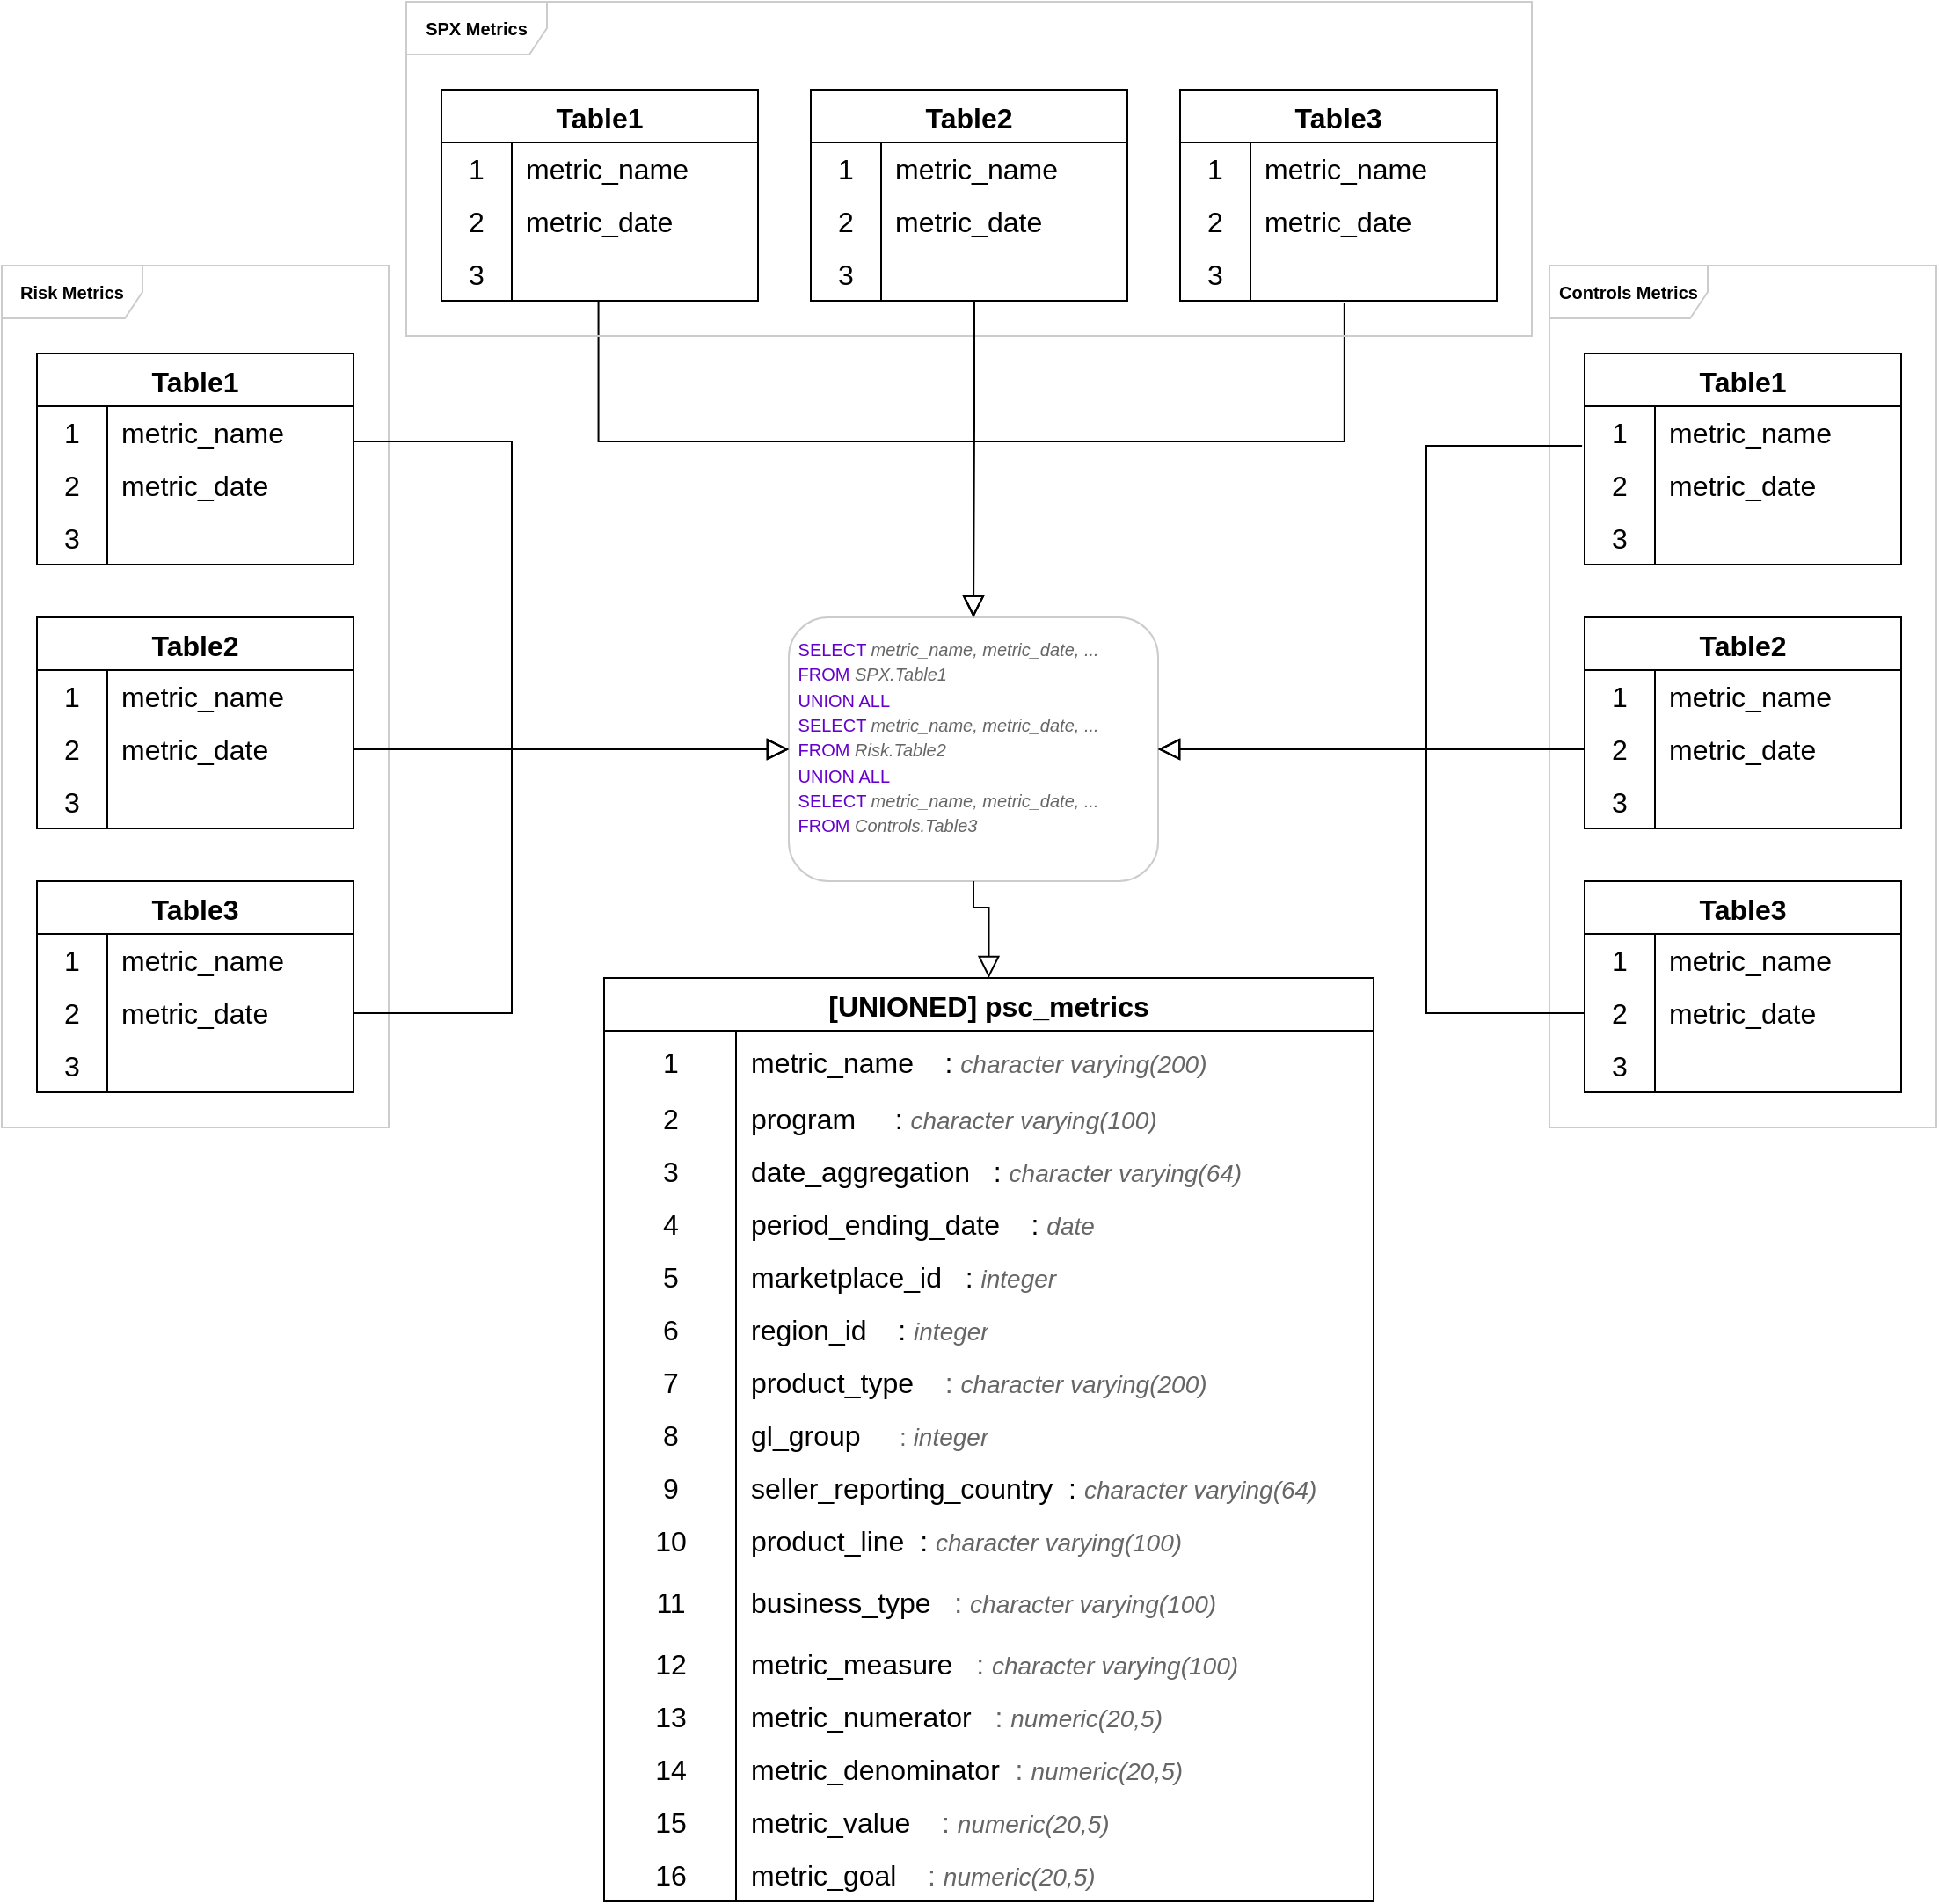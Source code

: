 <mxfile version="20.8.20" type="github">
  <diagram id="C5RBs43oDa-KdzZeNtuy" name="Page-1">
    <mxGraphModel dx="3781" dy="1112" grid="1" gridSize="10" guides="1" tooltips="1" connect="1" arrows="1" fold="1" page="1" pageScale="1" pageWidth="827" pageHeight="1169" math="0" shadow="0">
      <root>
        <mxCell id="WIyWlLk6GJQsqaUBKTNV-0" />
        <mxCell id="WIyWlLk6GJQsqaUBKTNV-1" parent="WIyWlLk6GJQsqaUBKTNV-0" />
        <mxCell id="m1Vat-lX78rlXvC73KTk-0" value="[UNIONED] psc_metrics" style="shape=table;startSize=30;container=1;collapsible=0;childLayout=tableLayout;fixedRows=1;rowLines=0;fontStyle=1;strokeColor=default;fontSize=16;verticalAlign=middle;" parent="WIyWlLk6GJQsqaUBKTNV-1" vertex="1">
          <mxGeometry x="162.5" y="585" width="437.5" height="525" as="geometry" />
        </mxCell>
        <mxCell id="m1Vat-lX78rlXvC73KTk-1" value="" style="shape=tableRow;horizontal=0;startSize=0;swimlaneHead=0;swimlaneBody=0;top=0;left=0;bottom=0;right=0;collapsible=0;dropTarget=0;fillColor=none;points=[[0,0.5],[1,0.5]];portConstraint=eastwest;strokeColor=inherit;fontSize=16;" parent="m1Vat-lX78rlXvC73KTk-0" vertex="1">
          <mxGeometry y="30" width="437.5" height="35" as="geometry" />
        </mxCell>
        <mxCell id="m1Vat-lX78rlXvC73KTk-2" value="1" style="shape=partialRectangle;html=1;whiteSpace=wrap;connectable=0;fillColor=none;top=0;left=0;bottom=0;right=0;overflow=hidden;pointerEvents=1;strokeColor=inherit;fontSize=16;" parent="m1Vat-lX78rlXvC73KTk-1" vertex="1">
          <mxGeometry width="75" height="35" as="geometry">
            <mxRectangle width="75" height="35" as="alternateBounds" />
          </mxGeometry>
        </mxCell>
        <mxCell id="m1Vat-lX78rlXvC73KTk-3" value="metric_name &lt;span style=&quot;white-space: pre;&quot;&gt; &lt;/span&gt;&lt;span style=&quot;white-space: pre;&quot;&gt; &lt;span style=&quot;white-space: pre;&quot;&gt; &lt;/span&gt;&lt;/span&gt;: &lt;i&gt;&lt;font color=&quot;#666666&quot; style=&quot;font-size: 14px;&quot;&gt;character varying(200)&lt;/font&gt;&lt;/i&gt;" style="shape=partialRectangle;html=1;whiteSpace=wrap;connectable=0;fillColor=none;top=0;left=0;bottom=0;right=0;align=left;spacingLeft=6;overflow=hidden;strokeColor=inherit;fontSize=16;" parent="m1Vat-lX78rlXvC73KTk-1" vertex="1">
          <mxGeometry x="75" width="363" height="35" as="geometry">
            <mxRectangle width="363" height="35" as="alternateBounds" />
          </mxGeometry>
        </mxCell>
        <mxCell id="m1Vat-lX78rlXvC73KTk-4" value="" style="shape=tableRow;horizontal=0;startSize=0;swimlaneHead=0;swimlaneBody=0;top=0;left=0;bottom=0;right=0;collapsible=0;dropTarget=0;fillColor=none;points=[[0,0.5],[1,0.5]];portConstraint=eastwest;strokeColor=inherit;fontSize=16;" parent="m1Vat-lX78rlXvC73KTk-0" vertex="1">
          <mxGeometry y="65" width="437.5" height="30" as="geometry" />
        </mxCell>
        <mxCell id="m1Vat-lX78rlXvC73KTk-5" value="2" style="shape=partialRectangle;html=1;whiteSpace=wrap;connectable=0;fillColor=none;top=0;left=0;bottom=0;right=0;overflow=hidden;strokeColor=inherit;fontSize=16;" parent="m1Vat-lX78rlXvC73KTk-4" vertex="1">
          <mxGeometry width="75" height="30" as="geometry">
            <mxRectangle width="75" height="30" as="alternateBounds" />
          </mxGeometry>
        </mxCell>
        <mxCell id="m1Vat-lX78rlXvC73KTk-6" value="program &lt;span style=&quot;white-space: pre;&quot;&gt; &lt;/span&gt;&lt;span style=&quot;white-space: pre;&quot;&gt; &lt;/span&gt;&lt;span style=&quot;white-space: pre;&quot;&gt; &lt;/span&gt;&lt;span style=&quot;white-space: pre;&quot;&gt; &lt;/span&gt;: &lt;font color=&quot;#666666&quot; style=&quot;font-size: 14px;&quot;&gt;&lt;i&gt;character varying(100)&lt;/i&gt;&lt;/font&gt;" style="shape=partialRectangle;html=1;whiteSpace=wrap;connectable=0;fillColor=none;top=0;left=0;bottom=0;right=0;align=left;spacingLeft=6;overflow=hidden;strokeColor=inherit;fontSize=16;" parent="m1Vat-lX78rlXvC73KTk-4" vertex="1">
          <mxGeometry x="75" width="363" height="30" as="geometry">
            <mxRectangle width="363" height="30" as="alternateBounds" />
          </mxGeometry>
        </mxCell>
        <mxCell id="m1Vat-lX78rlXvC73KTk-148" value="" style="shape=tableRow;horizontal=0;startSize=0;swimlaneHead=0;swimlaneBody=0;top=0;left=0;bottom=0;right=0;collapsible=0;dropTarget=0;fillColor=none;points=[[0,0.5],[1,0.5]];portConstraint=eastwest;strokeColor=inherit;fontSize=16;" parent="m1Vat-lX78rlXvC73KTk-0" vertex="1">
          <mxGeometry y="95" width="437.5" height="30" as="geometry" />
        </mxCell>
        <mxCell id="m1Vat-lX78rlXvC73KTk-149" value="3" style="shape=partialRectangle;html=1;whiteSpace=wrap;connectable=0;fillColor=none;top=0;left=0;bottom=0;right=0;overflow=hidden;strokeColor=inherit;fontSize=16;" parent="m1Vat-lX78rlXvC73KTk-148" vertex="1">
          <mxGeometry width="75" height="30" as="geometry">
            <mxRectangle width="75" height="30" as="alternateBounds" />
          </mxGeometry>
        </mxCell>
        <mxCell id="m1Vat-lX78rlXvC73KTk-150" value="date_aggregation &lt;span style=&quot;white-space: pre;&quot;&gt; &lt;/span&gt;&lt;span style=&quot;white-space: pre;&quot;&gt; &lt;/span&gt;: &lt;i&gt;&lt;font color=&quot;#666666&quot; style=&quot;font-size: 14px;&quot;&gt;character varying(64)&lt;/font&gt;&lt;/i&gt;" style="shape=partialRectangle;html=1;whiteSpace=wrap;connectable=0;fillColor=none;top=0;left=0;bottom=0;right=0;align=left;spacingLeft=6;overflow=hidden;strokeColor=inherit;fontSize=16;" parent="m1Vat-lX78rlXvC73KTk-148" vertex="1">
          <mxGeometry x="75" width="363" height="30" as="geometry">
            <mxRectangle width="363" height="30" as="alternateBounds" />
          </mxGeometry>
        </mxCell>
        <mxCell id="m1Vat-lX78rlXvC73KTk-145" value="" style="shape=tableRow;horizontal=0;startSize=0;swimlaneHead=0;swimlaneBody=0;top=0;left=0;bottom=0;right=0;collapsible=0;dropTarget=0;fillColor=none;points=[[0,0.5],[1,0.5]];portConstraint=eastwest;strokeColor=inherit;fontSize=16;" parent="m1Vat-lX78rlXvC73KTk-0" vertex="1">
          <mxGeometry y="125" width="437.5" height="30" as="geometry" />
        </mxCell>
        <mxCell id="m1Vat-lX78rlXvC73KTk-146" value="4" style="shape=partialRectangle;html=1;whiteSpace=wrap;connectable=0;fillColor=none;top=0;left=0;bottom=0;right=0;overflow=hidden;strokeColor=inherit;fontSize=16;" parent="m1Vat-lX78rlXvC73KTk-145" vertex="1">
          <mxGeometry width="75" height="30" as="geometry">
            <mxRectangle width="75" height="30" as="alternateBounds" />
          </mxGeometry>
        </mxCell>
        <mxCell id="m1Vat-lX78rlXvC73KTk-147" value="period_ending_date&amp;nbsp;&lt;span style=&quot;white-space: pre;&quot;&gt; &lt;/span&gt;&lt;span style=&quot;white-space: pre;&quot;&gt; &lt;/span&gt;&lt;span style=&quot;white-space: pre;&quot;&gt; &lt;/span&gt;: &lt;i&gt;&lt;font color=&quot;#666666&quot; style=&quot;font-size: 14px;&quot;&gt;date&lt;/font&gt;&lt;/i&gt;" style="shape=partialRectangle;html=1;whiteSpace=wrap;connectable=0;fillColor=none;top=0;left=0;bottom=0;right=0;align=left;spacingLeft=6;overflow=hidden;strokeColor=inherit;fontSize=16;" parent="m1Vat-lX78rlXvC73KTk-145" vertex="1">
          <mxGeometry x="75" width="363" height="30" as="geometry">
            <mxRectangle width="363" height="30" as="alternateBounds" />
          </mxGeometry>
        </mxCell>
        <mxCell id="m1Vat-lX78rlXvC73KTk-142" value="" style="shape=tableRow;horizontal=0;startSize=0;swimlaneHead=0;swimlaneBody=0;top=0;left=0;bottom=0;right=0;collapsible=0;dropTarget=0;fillColor=none;points=[[0,0.5],[1,0.5]];portConstraint=eastwest;strokeColor=inherit;fontSize=16;" parent="m1Vat-lX78rlXvC73KTk-0" vertex="1">
          <mxGeometry y="155" width="437.5" height="30" as="geometry" />
        </mxCell>
        <mxCell id="m1Vat-lX78rlXvC73KTk-143" value="5" style="shape=partialRectangle;html=1;whiteSpace=wrap;connectable=0;fillColor=none;top=0;left=0;bottom=0;right=0;overflow=hidden;strokeColor=inherit;fontSize=16;" parent="m1Vat-lX78rlXvC73KTk-142" vertex="1">
          <mxGeometry width="75" height="30" as="geometry">
            <mxRectangle width="75" height="30" as="alternateBounds" />
          </mxGeometry>
        </mxCell>
        <mxCell id="m1Vat-lX78rlXvC73KTk-144" value="marketplace_id &lt;span style=&quot;white-space: pre;&quot;&gt; &lt;/span&gt;&lt;span style=&quot;white-space: pre;&quot;&gt; &lt;/span&gt;:&lt;font color=&quot;#666666&quot;&gt; &lt;font style=&quot;font-size: 14px;&quot;&gt;&lt;i&gt;integer&lt;/i&gt;&lt;/font&gt;&lt;/font&gt;" style="shape=partialRectangle;html=1;whiteSpace=wrap;connectable=0;fillColor=none;top=0;left=0;bottom=0;right=0;align=left;spacingLeft=6;overflow=hidden;strokeColor=inherit;fontSize=16;" parent="m1Vat-lX78rlXvC73KTk-142" vertex="1">
          <mxGeometry x="75" width="363" height="30" as="geometry">
            <mxRectangle width="363" height="30" as="alternateBounds" />
          </mxGeometry>
        </mxCell>
        <mxCell id="m1Vat-lX78rlXvC73KTk-139" value="" style="shape=tableRow;horizontal=0;startSize=0;swimlaneHead=0;swimlaneBody=0;top=0;left=0;bottom=0;right=0;collapsible=0;dropTarget=0;fillColor=none;points=[[0,0.5],[1,0.5]];portConstraint=eastwest;strokeColor=inherit;fontSize=16;" parent="m1Vat-lX78rlXvC73KTk-0" vertex="1">
          <mxGeometry y="185" width="437.5" height="30" as="geometry" />
        </mxCell>
        <mxCell id="m1Vat-lX78rlXvC73KTk-140" value="6" style="shape=partialRectangle;html=1;whiteSpace=wrap;connectable=0;fillColor=none;top=0;left=0;bottom=0;right=0;overflow=hidden;strokeColor=inherit;fontSize=16;" parent="m1Vat-lX78rlXvC73KTk-139" vertex="1">
          <mxGeometry width="75" height="30" as="geometry">
            <mxRectangle width="75" height="30" as="alternateBounds" />
          </mxGeometry>
        </mxCell>
        <mxCell id="m1Vat-lX78rlXvC73KTk-141" value="region_id &lt;span style=&quot;white-space: pre;&quot;&gt; &lt;span style=&quot;white-space: pre;&quot;&gt; &lt;/span&gt;&lt;span style=&quot;white-space: pre;&quot;&gt; &lt;/span&gt;&lt;/span&gt;: &lt;i&gt;&lt;font color=&quot;#666666&quot; style=&quot;font-size: 14px;&quot;&gt;integer&lt;/font&gt;&lt;/i&gt;" style="shape=partialRectangle;html=1;whiteSpace=wrap;connectable=0;fillColor=none;top=0;left=0;bottom=0;right=0;align=left;spacingLeft=6;overflow=hidden;strokeColor=inherit;fontSize=16;" parent="m1Vat-lX78rlXvC73KTk-139" vertex="1">
          <mxGeometry x="75" width="363" height="30" as="geometry">
            <mxRectangle width="363" height="30" as="alternateBounds" />
          </mxGeometry>
        </mxCell>
        <mxCell id="m1Vat-lX78rlXvC73KTk-151" value="" style="shape=tableRow;horizontal=0;startSize=0;swimlaneHead=0;swimlaneBody=0;top=0;left=0;bottom=0;right=0;collapsible=0;dropTarget=0;fillColor=none;points=[[0,0.5],[1,0.5]];portConstraint=eastwest;strokeColor=inherit;fontSize=16;" parent="m1Vat-lX78rlXvC73KTk-0" vertex="1">
          <mxGeometry y="215" width="437.5" height="30" as="geometry" />
        </mxCell>
        <mxCell id="m1Vat-lX78rlXvC73KTk-152" value="7" style="shape=partialRectangle;html=1;whiteSpace=wrap;connectable=0;fillColor=none;top=0;left=0;bottom=0;right=0;overflow=hidden;strokeColor=inherit;fontSize=16;" parent="m1Vat-lX78rlXvC73KTk-151" vertex="1">
          <mxGeometry width="75" height="30" as="geometry">
            <mxRectangle width="75" height="30" as="alternateBounds" />
          </mxGeometry>
        </mxCell>
        <mxCell id="m1Vat-lX78rlXvC73KTk-153" value="product_type &lt;span style=&quot;white-space: pre;&quot;&gt; &lt;/span&gt;&lt;span style=&quot;white-space: pre;&quot;&gt; &lt;/span&gt;&lt;span style=&quot;white-space: pre;&quot;&gt; &lt;/span&gt;&lt;font color=&quot;#666666&quot;&gt;:&amp;nbsp;&lt;i style=&quot;border-color: var(--border-color);&quot;&gt;&lt;font style=&quot;border-color: var(--border-color); font-size: 14px;&quot;&gt;character varying(200)&lt;/font&gt;&lt;/i&gt;&lt;/font&gt;" style="shape=partialRectangle;html=1;whiteSpace=wrap;connectable=0;fillColor=none;top=0;left=0;bottom=0;right=0;align=left;spacingLeft=6;overflow=hidden;strokeColor=inherit;fontSize=16;" parent="m1Vat-lX78rlXvC73KTk-151" vertex="1">
          <mxGeometry x="75" width="363" height="30" as="geometry">
            <mxRectangle width="363" height="30" as="alternateBounds" />
          </mxGeometry>
        </mxCell>
        <mxCell id="N6KDKI8sEQOp6_uf5EsT-6" value="" style="shape=tableRow;horizontal=0;startSize=0;swimlaneHead=0;swimlaneBody=0;top=0;left=0;bottom=0;right=0;collapsible=0;dropTarget=0;fillColor=none;points=[[0,0.5],[1,0.5]];portConstraint=eastwest;strokeColor=inherit;fontSize=16;" vertex="1" parent="m1Vat-lX78rlXvC73KTk-0">
          <mxGeometry y="245" width="437.5" height="30" as="geometry" />
        </mxCell>
        <mxCell id="N6KDKI8sEQOp6_uf5EsT-7" value="8" style="shape=partialRectangle;html=1;whiteSpace=wrap;connectable=0;fillColor=none;top=0;left=0;bottom=0;right=0;overflow=hidden;strokeColor=inherit;fontSize=16;" vertex="1" parent="N6KDKI8sEQOp6_uf5EsT-6">
          <mxGeometry width="75" height="30" as="geometry">
            <mxRectangle width="75" height="30" as="alternateBounds" />
          </mxGeometry>
        </mxCell>
        <mxCell id="N6KDKI8sEQOp6_uf5EsT-8" value="gl_group &lt;span style=&quot;white-space: pre;&quot;&gt; &lt;/span&gt;&lt;span style=&quot;white-space: pre;&quot;&gt; &lt;/span&gt;&lt;span style=&quot;white-space: pre;&quot;&gt; &lt;/span&gt;&lt;span style=&quot;white-space: pre;&quot;&gt; &lt;/span&gt;&lt;font color=&quot;#666666&quot; style=&quot;font-size: 14px;&quot;&gt;: &lt;font style=&quot;&quot;&gt;&lt;i style=&quot;&quot;&gt;integer&lt;/i&gt;&lt;/font&gt;&lt;/font&gt;" style="shape=partialRectangle;html=1;whiteSpace=wrap;connectable=0;fillColor=none;top=0;left=0;bottom=0;right=0;align=left;spacingLeft=6;overflow=hidden;strokeColor=inherit;fontSize=16;" vertex="1" parent="N6KDKI8sEQOp6_uf5EsT-6">
          <mxGeometry x="75" width="363" height="30" as="geometry">
            <mxRectangle width="363" height="30" as="alternateBounds" />
          </mxGeometry>
        </mxCell>
        <mxCell id="N6KDKI8sEQOp6_uf5EsT-9" value="" style="shape=tableRow;horizontal=0;startSize=0;swimlaneHead=0;swimlaneBody=0;top=0;left=0;bottom=0;right=0;collapsible=0;dropTarget=0;fillColor=none;points=[[0,0.5],[1,0.5]];portConstraint=eastwest;strokeColor=inherit;fontSize=16;" vertex="1" parent="m1Vat-lX78rlXvC73KTk-0">
          <mxGeometry y="275" width="437.5" height="30" as="geometry" />
        </mxCell>
        <mxCell id="N6KDKI8sEQOp6_uf5EsT-10" value="9" style="shape=partialRectangle;html=1;whiteSpace=wrap;connectable=0;fillColor=none;top=0;left=0;bottom=0;right=0;overflow=hidden;strokeColor=inherit;fontSize=16;" vertex="1" parent="N6KDKI8sEQOp6_uf5EsT-9">
          <mxGeometry width="75" height="30" as="geometry">
            <mxRectangle width="75" height="30" as="alternateBounds" />
          </mxGeometry>
        </mxCell>
        <mxCell id="N6KDKI8sEQOp6_uf5EsT-11" value="seller_reporting_country&amp;nbsp;&lt;span style=&quot;&quot;&gt;&amp;nbsp;:&amp;nbsp;&lt;/span&gt;&lt;span style=&quot;&quot;&gt;&lt;/span&gt;&lt;span style=&quot;&quot;&gt;&lt;/span&gt;&lt;span style=&quot;&quot;&gt;&lt;/span&gt;&lt;i style=&quot;border-color: var(--border-color);&quot;&gt;&lt;font style=&quot;border-color: var(--border-color); font-size: 14px;&quot; color=&quot;#666666&quot;&gt;character varying(64)&lt;/font&gt;&lt;/i&gt;" style="shape=partialRectangle;html=1;whiteSpace=wrap;connectable=0;fillColor=none;top=0;left=0;bottom=0;right=0;align=left;spacingLeft=6;overflow=hidden;strokeColor=inherit;fontSize=16;" vertex="1" parent="N6KDKI8sEQOp6_uf5EsT-9">
          <mxGeometry x="75" width="363" height="30" as="geometry">
            <mxRectangle width="363" height="30" as="alternateBounds" />
          </mxGeometry>
        </mxCell>
        <mxCell id="m1Vat-lX78rlXvC73KTk-154" value="" style="shape=tableRow;horizontal=0;startSize=0;swimlaneHead=0;swimlaneBody=0;top=0;left=0;bottom=0;right=0;collapsible=0;dropTarget=0;fillColor=none;points=[[0,0.5],[1,0.5]];portConstraint=eastwest;strokeColor=inherit;fontSize=16;" parent="m1Vat-lX78rlXvC73KTk-0" vertex="1">
          <mxGeometry y="305" width="437.5" height="30" as="geometry" />
        </mxCell>
        <mxCell id="m1Vat-lX78rlXvC73KTk-155" value="10" style="shape=partialRectangle;html=1;whiteSpace=wrap;connectable=0;fillColor=none;top=0;left=0;bottom=0;right=0;overflow=hidden;strokeColor=inherit;fontSize=16;" parent="m1Vat-lX78rlXvC73KTk-154" vertex="1">
          <mxGeometry width="75" height="30" as="geometry">
            <mxRectangle width="75" height="30" as="alternateBounds" />
          </mxGeometry>
        </mxCell>
        <mxCell id="m1Vat-lX78rlXvC73KTk-156" value="product_line&amp;nbsp;&lt;span style=&quot;&quot;&gt;&amp;nbsp;:&amp;nbsp;&lt;/span&gt;&lt;span style=&quot;&quot;&gt;&lt;/span&gt;&lt;span style=&quot;&quot;&gt;&lt;/span&gt;&lt;span style=&quot;&quot;&gt;&lt;/span&gt;&lt;i style=&quot;border-color: var(--border-color);&quot;&gt;&lt;font style=&quot;border-color: var(--border-color); font-size: 14px;&quot; color=&quot;#666666&quot;&gt;character varying(100)&lt;/font&gt;&lt;/i&gt;" style="shape=partialRectangle;html=1;whiteSpace=wrap;connectable=0;fillColor=none;top=0;left=0;bottom=0;right=0;align=left;spacingLeft=6;overflow=hidden;strokeColor=inherit;fontSize=16;" parent="m1Vat-lX78rlXvC73KTk-154" vertex="1">
          <mxGeometry x="75" width="363" height="30" as="geometry">
            <mxRectangle width="363" height="30" as="alternateBounds" />
          </mxGeometry>
        </mxCell>
        <mxCell id="m1Vat-lX78rlXvC73KTk-157" value="" style="shape=tableRow;horizontal=0;startSize=0;swimlaneHead=0;swimlaneBody=0;top=0;left=0;bottom=0;right=0;collapsible=0;dropTarget=0;fillColor=none;points=[[0,0.5],[1,0.5]];portConstraint=eastwest;strokeColor=inherit;fontSize=16;" parent="m1Vat-lX78rlXvC73KTk-0" vertex="1">
          <mxGeometry y="335" width="437.5" height="40" as="geometry" />
        </mxCell>
        <mxCell id="m1Vat-lX78rlXvC73KTk-158" value="11" style="shape=partialRectangle;html=1;whiteSpace=wrap;connectable=0;fillColor=none;top=0;left=0;bottom=0;right=0;overflow=hidden;strokeColor=inherit;fontSize=16;" parent="m1Vat-lX78rlXvC73KTk-157" vertex="1">
          <mxGeometry width="75" height="40" as="geometry">
            <mxRectangle width="75" height="40" as="alternateBounds" />
          </mxGeometry>
        </mxCell>
        <mxCell id="m1Vat-lX78rlXvC73KTk-159" value="business_type &lt;span style=&quot;white-space: pre;&quot;&gt; &lt;/span&gt;&lt;span style=&quot;white-space: pre;&quot;&gt; &lt;/span&gt;&lt;font color=&quot;#666666&quot;&gt;:&amp;nbsp;&lt;i style=&quot;border-color: var(--border-color);&quot;&gt;&lt;font style=&quot;border-color: var(--border-color); font-size: 14px;&quot;&gt;character varying(100)&lt;/font&gt;&lt;/i&gt;&lt;/font&gt;" style="shape=partialRectangle;html=1;whiteSpace=wrap;connectable=0;fillColor=none;top=0;left=0;bottom=0;right=0;align=left;spacingLeft=6;overflow=hidden;strokeColor=inherit;fontSize=16;" parent="m1Vat-lX78rlXvC73KTk-157" vertex="1">
          <mxGeometry x="75" width="363" height="40" as="geometry">
            <mxRectangle width="363" height="40" as="alternateBounds" />
          </mxGeometry>
        </mxCell>
        <mxCell id="m1Vat-lX78rlXvC73KTk-160" value="" style="shape=tableRow;horizontal=0;startSize=0;swimlaneHead=0;swimlaneBody=0;top=0;left=0;bottom=0;right=0;collapsible=0;dropTarget=0;fillColor=none;points=[[0,0.5],[1,0.5]];portConstraint=eastwest;strokeColor=inherit;fontSize=16;" parent="m1Vat-lX78rlXvC73KTk-0" vertex="1">
          <mxGeometry y="375" width="437.5" height="30" as="geometry" />
        </mxCell>
        <mxCell id="m1Vat-lX78rlXvC73KTk-161" value="12" style="shape=partialRectangle;html=1;whiteSpace=wrap;connectable=0;fillColor=none;top=0;left=0;bottom=0;right=0;overflow=hidden;strokeColor=inherit;fontSize=16;" parent="m1Vat-lX78rlXvC73KTk-160" vertex="1">
          <mxGeometry width="75" height="30" as="geometry">
            <mxRectangle width="75" height="30" as="alternateBounds" />
          </mxGeometry>
        </mxCell>
        <mxCell id="m1Vat-lX78rlXvC73KTk-162" value="metric_measure &lt;span style=&quot;white-space: pre;&quot;&gt; &lt;/span&gt;&lt;span style=&quot;white-space: pre;&quot;&gt; &lt;/span&gt;&lt;font color=&quot;#666666&quot;&gt;: &lt;i style=&quot;border-color: var(--border-color);&quot;&gt;&lt;font style=&quot;border-color: var(--border-color); font-size: 14px;&quot;&gt;character varying(100)&lt;/font&gt;&lt;/i&gt;&lt;/font&gt;" style="shape=partialRectangle;html=1;whiteSpace=wrap;connectable=0;fillColor=none;top=0;left=0;bottom=0;right=0;align=left;spacingLeft=6;overflow=hidden;strokeColor=inherit;fontSize=16;" parent="m1Vat-lX78rlXvC73KTk-160" vertex="1">
          <mxGeometry x="75" width="363" height="30" as="geometry">
            <mxRectangle width="363" height="30" as="alternateBounds" />
          </mxGeometry>
        </mxCell>
        <mxCell id="m1Vat-lX78rlXvC73KTk-163" value="" style="shape=tableRow;horizontal=0;startSize=0;swimlaneHead=0;swimlaneBody=0;top=0;left=0;bottom=0;right=0;collapsible=0;dropTarget=0;fillColor=none;points=[[0,0.5],[1,0.5]];portConstraint=eastwest;strokeColor=inherit;fontSize=16;" parent="m1Vat-lX78rlXvC73KTk-0" vertex="1">
          <mxGeometry y="405" width="437.5" height="30" as="geometry" />
        </mxCell>
        <mxCell id="m1Vat-lX78rlXvC73KTk-164" value="13" style="shape=partialRectangle;html=1;whiteSpace=wrap;connectable=0;fillColor=none;top=0;left=0;bottom=0;right=0;overflow=hidden;strokeColor=inherit;fontSize=16;" parent="m1Vat-lX78rlXvC73KTk-163" vertex="1">
          <mxGeometry width="75" height="30" as="geometry">
            <mxRectangle width="75" height="30" as="alternateBounds" />
          </mxGeometry>
        </mxCell>
        <mxCell id="m1Vat-lX78rlXvC73KTk-165" value="metric_numerator &lt;span style=&quot;white-space: pre;&quot;&gt; &lt;/span&gt;&lt;span style=&quot;white-space: pre;&quot;&gt; &lt;/span&gt;&lt;font color=&quot;#666666&quot;&gt;: &lt;i&gt;&lt;font style=&quot;font-size: 14px;&quot;&gt;numeric(20,5)&lt;/font&gt;&lt;/i&gt;&lt;/font&gt;" style="shape=partialRectangle;html=1;whiteSpace=wrap;connectable=0;fillColor=none;top=0;left=0;bottom=0;right=0;align=left;spacingLeft=6;overflow=hidden;strokeColor=inherit;fontSize=16;" parent="m1Vat-lX78rlXvC73KTk-163" vertex="1">
          <mxGeometry x="75" width="363" height="30" as="geometry">
            <mxRectangle width="363" height="30" as="alternateBounds" />
          </mxGeometry>
        </mxCell>
        <mxCell id="m1Vat-lX78rlXvC73KTk-166" value="" style="shape=tableRow;horizontal=0;startSize=0;swimlaneHead=0;swimlaneBody=0;top=0;left=0;bottom=0;right=0;collapsible=0;dropTarget=0;fillColor=none;points=[[0,0.5],[1,0.5]];portConstraint=eastwest;strokeColor=inherit;fontSize=16;" parent="m1Vat-lX78rlXvC73KTk-0" vertex="1">
          <mxGeometry y="435" width="437.5" height="30" as="geometry" />
        </mxCell>
        <mxCell id="m1Vat-lX78rlXvC73KTk-167" value="14" style="shape=partialRectangle;html=1;whiteSpace=wrap;connectable=0;fillColor=none;top=0;left=0;bottom=0;right=0;overflow=hidden;strokeColor=inherit;fontSize=16;" parent="m1Vat-lX78rlXvC73KTk-166" vertex="1">
          <mxGeometry width="75" height="30" as="geometry">
            <mxRectangle width="75" height="30" as="alternateBounds" />
          </mxGeometry>
        </mxCell>
        <mxCell id="m1Vat-lX78rlXvC73KTk-168" value="metric_denominator &lt;span style=&quot;white-space: pre;&quot;&gt; &lt;/span&gt;&lt;font color=&quot;#666666&quot;&gt;: &lt;i&gt;&lt;font style=&quot;font-size: 14px;&quot;&gt;numeric(20,5)&lt;/font&gt;&lt;/i&gt;&lt;/font&gt;" style="shape=partialRectangle;html=1;whiteSpace=wrap;connectable=0;fillColor=none;top=0;left=0;bottom=0;right=0;align=left;spacingLeft=6;overflow=hidden;strokeColor=inherit;fontSize=16;" parent="m1Vat-lX78rlXvC73KTk-166" vertex="1">
          <mxGeometry x="75" width="363" height="30" as="geometry">
            <mxRectangle width="363" height="30" as="alternateBounds" />
          </mxGeometry>
        </mxCell>
        <mxCell id="m1Vat-lX78rlXvC73KTk-169" value="" style="shape=tableRow;horizontal=0;startSize=0;swimlaneHead=0;swimlaneBody=0;top=0;left=0;bottom=0;right=0;collapsible=0;dropTarget=0;fillColor=none;points=[[0,0.5],[1,0.5]];portConstraint=eastwest;strokeColor=inherit;fontSize=16;" parent="m1Vat-lX78rlXvC73KTk-0" vertex="1">
          <mxGeometry y="465" width="437.5" height="30" as="geometry" />
        </mxCell>
        <mxCell id="m1Vat-lX78rlXvC73KTk-170" value="15" style="shape=partialRectangle;html=1;whiteSpace=wrap;connectable=0;fillColor=none;top=0;left=0;bottom=0;right=0;overflow=hidden;strokeColor=inherit;fontSize=16;" parent="m1Vat-lX78rlXvC73KTk-169" vertex="1">
          <mxGeometry width="75" height="30" as="geometry">
            <mxRectangle width="75" height="30" as="alternateBounds" />
          </mxGeometry>
        </mxCell>
        <mxCell id="m1Vat-lX78rlXvC73KTk-171" value="metric_value &lt;span style=&quot;white-space: pre;&quot;&gt; &lt;/span&gt;&lt;span style=&quot;white-space: pre;&quot;&gt; &lt;/span&gt;&lt;span style=&quot;white-space: pre;&quot;&gt; &lt;/span&gt;&lt;font color=&quot;#666666&quot;&gt;: &lt;i&gt;&lt;font style=&quot;font-size: 14px;&quot;&gt;numeric(20,5)&lt;/font&gt;&lt;/i&gt;&lt;/font&gt;" style="shape=partialRectangle;html=1;whiteSpace=wrap;connectable=0;fillColor=none;top=0;left=0;bottom=0;right=0;align=left;spacingLeft=6;overflow=hidden;strokeColor=inherit;fontSize=16;" parent="m1Vat-lX78rlXvC73KTk-169" vertex="1">
          <mxGeometry x="75" width="363" height="30" as="geometry">
            <mxRectangle width="363" height="30" as="alternateBounds" />
          </mxGeometry>
        </mxCell>
        <mxCell id="N6KDKI8sEQOp6_uf5EsT-0" value="" style="shape=tableRow;horizontal=0;startSize=0;swimlaneHead=0;swimlaneBody=0;top=0;left=0;bottom=0;right=0;collapsible=0;dropTarget=0;fillColor=none;points=[[0,0.5],[1,0.5]];portConstraint=eastwest;strokeColor=inherit;fontSize=16;" vertex="1" parent="m1Vat-lX78rlXvC73KTk-0">
          <mxGeometry y="495" width="437.5" height="30" as="geometry" />
        </mxCell>
        <mxCell id="N6KDKI8sEQOp6_uf5EsT-1" value="16" style="shape=partialRectangle;html=1;whiteSpace=wrap;connectable=0;fillColor=none;top=0;left=0;bottom=0;right=0;overflow=hidden;strokeColor=inherit;fontSize=16;" vertex="1" parent="N6KDKI8sEQOp6_uf5EsT-0">
          <mxGeometry width="75" height="30" as="geometry">
            <mxRectangle width="75" height="30" as="alternateBounds" />
          </mxGeometry>
        </mxCell>
        <mxCell id="N6KDKI8sEQOp6_uf5EsT-2" value="metric_goal &lt;span style=&quot;white-space: pre;&quot;&gt; &lt;/span&gt;&lt;span style=&quot;white-space: pre;&quot;&gt; &lt;/span&gt;&lt;span style=&quot;white-space: pre;&quot;&gt; &lt;/span&gt;&lt;font color=&quot;#666666&quot;&gt;:&amp;nbsp;&lt;i style=&quot;border-color: var(--border-color);&quot;&gt;&lt;font style=&quot;border-color: var(--border-color); font-size: 14px;&quot;&gt;numeric(20,5)&lt;/font&gt;&lt;/i&gt;&lt;/font&gt;" style="shape=partialRectangle;html=1;whiteSpace=wrap;connectable=0;fillColor=none;top=0;left=0;bottom=0;right=0;align=left;spacingLeft=6;overflow=hidden;strokeColor=inherit;fontSize=16;" vertex="1" parent="N6KDKI8sEQOp6_uf5EsT-0">
          <mxGeometry x="75" width="363" height="30" as="geometry">
            <mxRectangle width="363" height="30" as="alternateBounds" />
          </mxGeometry>
        </mxCell>
        <mxCell id="zkfFHV4jXpPFQw0GAbJ--12" value="" style="endArrow=block;endSize=10;endFill=0;shadow=0;strokeWidth=1;rounded=0;edgeStyle=elbowEdgeStyle;elbow=vertical;entryX=0.5;entryY=0;entryDx=0;entryDy=0;exitX=0.496;exitY=1.012;exitDx=0;exitDy=0;exitPerimeter=0;" parent="WIyWlLk6GJQsqaUBKTNV-1" source="m1Vat-lX78rlXvC73KTk-20" target="m1Vat-lX78rlXvC73KTk-10" edge="1">
          <mxGeometry width="160" relative="1" as="geometry">
            <mxPoint x="160" y="200" as="sourcePoint" />
            <mxPoint x="470" y="350" as="targetPoint" />
            <Array as="points">
              <mxPoint x="280" y="280" />
              <mxPoint x="330" y="270" />
              <mxPoint x="310" y="330" />
            </Array>
          </mxGeometry>
        </mxCell>
        <mxCell id="zkfFHV4jXpPFQw0GAbJ--16" value="" style="endArrow=block;endSize=10;endFill=0;shadow=0;strokeWidth=1;rounded=0;edgeStyle=elbowEdgeStyle;elbow=vertical;entryX=0.5;entryY=0;entryDx=0;entryDy=0;exitX=0.519;exitY=1.046;exitDx=0;exitDy=0;exitPerimeter=0;" parent="WIyWlLk6GJQsqaUBKTNV-1" source="m1Vat-lX78rlXvC73KTk-40" target="m1Vat-lX78rlXvC73KTk-10" edge="1">
          <mxGeometry width="160" relative="1" as="geometry">
            <mxPoint x="620" y="330" as="sourcePoint" />
            <mxPoint x="470" y="350" as="targetPoint" />
            <Array as="points">
              <mxPoint x="430" y="280" />
              <mxPoint x="380" y="270" />
              <mxPoint x="550" y="330" />
              <mxPoint x="550" y="330" />
              <mxPoint x="410" y="290" />
              <mxPoint x="420" y="240" />
              <mxPoint x="420" y="240" />
            </Array>
          </mxGeometry>
        </mxCell>
        <mxCell id="m1Vat-lX78rlXvC73KTk-10" value="&lt;font style=&quot;font-size: 10px;&quot;&gt;&lt;font style=&quot;font-size: 10px;&quot; color=&quot;#6600cc&quot;&gt;&lt;span style=&quot;white-space: pre;&quot;&gt; &lt;/span&gt;SELECT&lt;/font&gt; &lt;i&gt;&lt;font style=&quot;font-size: 10px;&quot; color=&quot;#666666&quot;&gt;metric_name, metric_date, ...&lt;/font&gt;&lt;/i&gt;&lt;br&gt;&lt;font style=&quot;font-size: 10px;&quot; color=&quot;#6600cc&quot;&gt;&lt;span style=&quot;white-space: pre;&quot;&gt; &lt;/span&gt;FROM&lt;/font&gt;&amp;nbsp;&lt;font color=&quot;#666666&quot;&gt;&lt;i&gt;SPX.&lt;font style=&quot;font-size: 10px;&quot;&gt;Table1&lt;/font&gt;&amp;nbsp;&lt;/i&gt;&lt;/font&gt;&lt;br&gt;&lt;font style=&quot;font-size: 10px;&quot; color=&quot;#6600cc&quot;&gt;&lt;span style=&quot;white-space: pre;&quot;&gt; &lt;/span&gt;UNION ALL&lt;br&gt;&lt;span style=&quot;white-space: pre;&quot;&gt; &lt;/span&gt;SELECT&lt;/font&gt; &lt;font style=&quot;font-size: 10px;&quot; color=&quot;#666666&quot;&gt;&lt;i&gt;metric_name, metric_date, ...&lt;/i&gt;&lt;/font&gt;&lt;br&gt;&lt;font style=&quot;font-size: 10px;&quot; color=&quot;#6600cc&quot;&gt;&lt;span style=&quot;white-space: pre;&quot;&gt; &lt;/span&gt;FROM&lt;/font&gt;&amp;nbsp;&lt;font color=&quot;#666666&quot;&gt;&lt;i&gt;Risk.&lt;font style=&quot;font-size: 10px;&quot;&gt;Table2&lt;/font&gt;&lt;/i&gt;&lt;/font&gt;&lt;br&gt;&lt;font style=&quot;font-size: 10px;&quot; color=&quot;#6600cc&quot;&gt;&lt;span style=&quot;white-space: pre;&quot;&gt; &lt;/span&gt;UNION ALL&lt;br&gt;&lt;span style=&quot;white-space: pre;&quot;&gt; &lt;/span&gt;SELECT&lt;/font&gt; &lt;font style=&quot;font-size: 10px;&quot; color=&quot;#666666&quot;&gt;&lt;i&gt;metric_name, metric_date, ...&lt;/i&gt;&lt;/font&gt;&lt;br&gt;&lt;font style=&quot;font-size: 10px;&quot; color=&quot;#6600cc&quot;&gt;&lt;span style=&quot;white-space: pre;&quot;&gt; &lt;/span&gt;FROM&lt;/font&gt;&amp;nbsp;&lt;i&gt;&lt;font color=&quot;#666666&quot;&gt;Controls.&lt;/font&gt;&lt;/i&gt;&lt;font style=&quot;font-size: 10px;&quot; color=&quot;#666666&quot;&gt;&lt;i&gt;Table3&lt;br&gt;&amp;nbsp;&lt;span style=&quot;white-space: pre;&quot;&gt; &lt;/span&gt;&lt;br&gt;&lt;/i&gt;&lt;/font&gt;&lt;/font&gt;" style="rounded=1;whiteSpace=wrap;html=1;strokeColor=#CCCCCC;align=left;" parent="WIyWlLk6GJQsqaUBKTNV-1" vertex="1">
          <mxGeometry x="267.5" y="380" width="210" height="150" as="geometry" />
        </mxCell>
        <mxCell id="m1Vat-lX78rlXvC73KTk-13" value="Table1" style="shape=table;startSize=30;container=1;collapsible=0;childLayout=tableLayout;fixedRows=1;rowLines=0;fontStyle=1;strokeColor=default;fontSize=16;" parent="WIyWlLk6GJQsqaUBKTNV-1" vertex="1">
          <mxGeometry x="70" y="80" width="180" height="120" as="geometry" />
        </mxCell>
        <mxCell id="m1Vat-lX78rlXvC73KTk-14" value="" style="shape=tableRow;horizontal=0;startSize=0;swimlaneHead=0;swimlaneBody=0;top=0;left=0;bottom=0;right=0;collapsible=0;dropTarget=0;fillColor=none;points=[[0,0.5],[1,0.5]];portConstraint=eastwest;strokeColor=inherit;fontSize=16;" parent="m1Vat-lX78rlXvC73KTk-13" vertex="1">
          <mxGeometry y="30" width="180" height="30" as="geometry" />
        </mxCell>
        <mxCell id="m1Vat-lX78rlXvC73KTk-15" value="1" style="shape=partialRectangle;html=1;whiteSpace=wrap;connectable=0;fillColor=none;top=0;left=0;bottom=0;right=0;overflow=hidden;pointerEvents=1;strokeColor=inherit;fontSize=16;" parent="m1Vat-lX78rlXvC73KTk-14" vertex="1">
          <mxGeometry width="40" height="30" as="geometry">
            <mxRectangle width="40" height="30" as="alternateBounds" />
          </mxGeometry>
        </mxCell>
        <mxCell id="m1Vat-lX78rlXvC73KTk-16" value="metric_name" style="shape=partialRectangle;html=1;whiteSpace=wrap;connectable=0;fillColor=none;top=0;left=0;bottom=0;right=0;align=left;spacingLeft=6;overflow=hidden;strokeColor=inherit;fontSize=16;" parent="m1Vat-lX78rlXvC73KTk-14" vertex="1">
          <mxGeometry x="40" width="140" height="30" as="geometry">
            <mxRectangle width="140" height="30" as="alternateBounds" />
          </mxGeometry>
        </mxCell>
        <mxCell id="m1Vat-lX78rlXvC73KTk-17" value="" style="shape=tableRow;horizontal=0;startSize=0;swimlaneHead=0;swimlaneBody=0;top=0;left=0;bottom=0;right=0;collapsible=0;dropTarget=0;fillColor=none;points=[[0,0.5],[1,0.5]];portConstraint=eastwest;strokeColor=inherit;fontSize=16;" parent="m1Vat-lX78rlXvC73KTk-13" vertex="1">
          <mxGeometry y="60" width="180" height="30" as="geometry" />
        </mxCell>
        <mxCell id="m1Vat-lX78rlXvC73KTk-18" value="2" style="shape=partialRectangle;html=1;whiteSpace=wrap;connectable=0;fillColor=none;top=0;left=0;bottom=0;right=0;overflow=hidden;strokeColor=inherit;fontSize=16;" parent="m1Vat-lX78rlXvC73KTk-17" vertex="1">
          <mxGeometry width="40" height="30" as="geometry">
            <mxRectangle width="40" height="30" as="alternateBounds" />
          </mxGeometry>
        </mxCell>
        <mxCell id="m1Vat-lX78rlXvC73KTk-19" value="metric_date" style="shape=partialRectangle;html=1;whiteSpace=wrap;connectable=0;fillColor=none;top=0;left=0;bottom=0;right=0;align=left;spacingLeft=6;overflow=hidden;strokeColor=inherit;fontSize=16;" parent="m1Vat-lX78rlXvC73KTk-17" vertex="1">
          <mxGeometry x="40" width="140" height="30" as="geometry">
            <mxRectangle width="140" height="30" as="alternateBounds" />
          </mxGeometry>
        </mxCell>
        <mxCell id="m1Vat-lX78rlXvC73KTk-20" value="" style="shape=tableRow;horizontal=0;startSize=0;swimlaneHead=0;swimlaneBody=0;top=0;left=0;bottom=0;right=0;collapsible=0;dropTarget=0;fillColor=none;points=[[0,0.5],[1,0.5]];portConstraint=eastwest;strokeColor=inherit;fontSize=16;" parent="m1Vat-lX78rlXvC73KTk-13" vertex="1">
          <mxGeometry y="90" width="180" height="30" as="geometry" />
        </mxCell>
        <mxCell id="m1Vat-lX78rlXvC73KTk-21" value="3" style="shape=partialRectangle;html=1;whiteSpace=wrap;connectable=0;fillColor=none;top=0;left=0;bottom=0;right=0;overflow=hidden;strokeColor=inherit;fontSize=16;" parent="m1Vat-lX78rlXvC73KTk-20" vertex="1">
          <mxGeometry width="40" height="30" as="geometry">
            <mxRectangle width="40" height="30" as="alternateBounds" />
          </mxGeometry>
        </mxCell>
        <mxCell id="m1Vat-lX78rlXvC73KTk-22" value="" style="shape=partialRectangle;html=1;whiteSpace=wrap;connectable=0;fillColor=none;top=0;left=0;bottom=0;right=0;align=left;spacingLeft=6;overflow=hidden;strokeColor=inherit;fontSize=16;" parent="m1Vat-lX78rlXvC73KTk-20" vertex="1">
          <mxGeometry x="40" width="140" height="30" as="geometry">
            <mxRectangle width="140" height="30" as="alternateBounds" />
          </mxGeometry>
        </mxCell>
        <mxCell id="m1Vat-lX78rlXvC73KTk-23" value="Table2" style="shape=table;startSize=30;container=1;collapsible=0;childLayout=tableLayout;fixedRows=1;rowLines=0;fontStyle=1;strokeColor=default;fontSize=16;" parent="WIyWlLk6GJQsqaUBKTNV-1" vertex="1">
          <mxGeometry x="280" y="80" width="180" height="120" as="geometry" />
        </mxCell>
        <mxCell id="m1Vat-lX78rlXvC73KTk-24" value="" style="shape=tableRow;horizontal=0;startSize=0;swimlaneHead=0;swimlaneBody=0;top=0;left=0;bottom=0;right=0;collapsible=0;dropTarget=0;fillColor=none;points=[[0,0.5],[1,0.5]];portConstraint=eastwest;strokeColor=inherit;fontSize=16;" parent="m1Vat-lX78rlXvC73KTk-23" vertex="1">
          <mxGeometry y="30" width="180" height="30" as="geometry" />
        </mxCell>
        <mxCell id="m1Vat-lX78rlXvC73KTk-25" value="1" style="shape=partialRectangle;html=1;whiteSpace=wrap;connectable=0;fillColor=none;top=0;left=0;bottom=0;right=0;overflow=hidden;pointerEvents=1;strokeColor=inherit;fontSize=16;" parent="m1Vat-lX78rlXvC73KTk-24" vertex="1">
          <mxGeometry width="40" height="30" as="geometry">
            <mxRectangle width="40" height="30" as="alternateBounds" />
          </mxGeometry>
        </mxCell>
        <mxCell id="m1Vat-lX78rlXvC73KTk-26" value="metric_name" style="shape=partialRectangle;html=1;whiteSpace=wrap;connectable=0;fillColor=none;top=0;left=0;bottom=0;right=0;align=left;spacingLeft=6;overflow=hidden;strokeColor=inherit;fontSize=16;" parent="m1Vat-lX78rlXvC73KTk-24" vertex="1">
          <mxGeometry x="40" width="140" height="30" as="geometry">
            <mxRectangle width="140" height="30" as="alternateBounds" />
          </mxGeometry>
        </mxCell>
        <mxCell id="m1Vat-lX78rlXvC73KTk-27" value="" style="shape=tableRow;horizontal=0;startSize=0;swimlaneHead=0;swimlaneBody=0;top=0;left=0;bottom=0;right=0;collapsible=0;dropTarget=0;fillColor=none;points=[[0,0.5],[1,0.5]];portConstraint=eastwest;strokeColor=inherit;fontSize=16;" parent="m1Vat-lX78rlXvC73KTk-23" vertex="1">
          <mxGeometry y="60" width="180" height="30" as="geometry" />
        </mxCell>
        <mxCell id="m1Vat-lX78rlXvC73KTk-28" value="2" style="shape=partialRectangle;html=1;whiteSpace=wrap;connectable=0;fillColor=none;top=0;left=0;bottom=0;right=0;overflow=hidden;strokeColor=inherit;fontSize=16;" parent="m1Vat-lX78rlXvC73KTk-27" vertex="1">
          <mxGeometry width="40" height="30" as="geometry">
            <mxRectangle width="40" height="30" as="alternateBounds" />
          </mxGeometry>
        </mxCell>
        <mxCell id="m1Vat-lX78rlXvC73KTk-29" value="metric_date" style="shape=partialRectangle;html=1;whiteSpace=wrap;connectable=0;fillColor=none;top=0;left=0;bottom=0;right=0;align=left;spacingLeft=6;overflow=hidden;strokeColor=inherit;fontSize=16;" parent="m1Vat-lX78rlXvC73KTk-27" vertex="1">
          <mxGeometry x="40" width="140" height="30" as="geometry">
            <mxRectangle width="140" height="30" as="alternateBounds" />
          </mxGeometry>
        </mxCell>
        <mxCell id="m1Vat-lX78rlXvC73KTk-30" value="" style="shape=tableRow;horizontal=0;startSize=0;swimlaneHead=0;swimlaneBody=0;top=0;left=0;bottom=0;right=0;collapsible=0;dropTarget=0;fillColor=none;points=[[0,0.5],[1,0.5]];portConstraint=eastwest;strokeColor=inherit;fontSize=16;" parent="m1Vat-lX78rlXvC73KTk-23" vertex="1">
          <mxGeometry y="90" width="180" height="30" as="geometry" />
        </mxCell>
        <mxCell id="m1Vat-lX78rlXvC73KTk-31" value="3" style="shape=partialRectangle;html=1;whiteSpace=wrap;connectable=0;fillColor=none;top=0;left=0;bottom=0;right=0;overflow=hidden;strokeColor=inherit;fontSize=16;" parent="m1Vat-lX78rlXvC73KTk-30" vertex="1">
          <mxGeometry width="40" height="30" as="geometry">
            <mxRectangle width="40" height="30" as="alternateBounds" />
          </mxGeometry>
        </mxCell>
        <mxCell id="m1Vat-lX78rlXvC73KTk-32" value="" style="shape=partialRectangle;html=1;whiteSpace=wrap;connectable=0;fillColor=none;top=0;left=0;bottom=0;right=0;align=left;spacingLeft=6;overflow=hidden;strokeColor=inherit;fontSize=16;" parent="m1Vat-lX78rlXvC73KTk-30" vertex="1">
          <mxGeometry x="40" width="140" height="30" as="geometry">
            <mxRectangle width="140" height="30" as="alternateBounds" />
          </mxGeometry>
        </mxCell>
        <mxCell id="m1Vat-lX78rlXvC73KTk-33" value="Table3" style="shape=table;startSize=30;container=1;collapsible=0;childLayout=tableLayout;fixedRows=1;rowLines=0;fontStyle=1;strokeColor=default;fontSize=16;" parent="WIyWlLk6GJQsqaUBKTNV-1" vertex="1">
          <mxGeometry x="490" y="80" width="180" height="120" as="geometry" />
        </mxCell>
        <mxCell id="m1Vat-lX78rlXvC73KTk-34" value="" style="shape=tableRow;horizontal=0;startSize=0;swimlaneHead=0;swimlaneBody=0;top=0;left=0;bottom=0;right=0;collapsible=0;dropTarget=0;fillColor=none;points=[[0,0.5],[1,0.5]];portConstraint=eastwest;strokeColor=inherit;fontSize=16;" parent="m1Vat-lX78rlXvC73KTk-33" vertex="1">
          <mxGeometry y="30" width="180" height="30" as="geometry" />
        </mxCell>
        <mxCell id="m1Vat-lX78rlXvC73KTk-35" value="1" style="shape=partialRectangle;html=1;whiteSpace=wrap;connectable=0;fillColor=none;top=0;left=0;bottom=0;right=0;overflow=hidden;pointerEvents=1;strokeColor=inherit;fontSize=16;" parent="m1Vat-lX78rlXvC73KTk-34" vertex="1">
          <mxGeometry width="40" height="30" as="geometry">
            <mxRectangle width="40" height="30" as="alternateBounds" />
          </mxGeometry>
        </mxCell>
        <mxCell id="m1Vat-lX78rlXvC73KTk-36" value="metric_name" style="shape=partialRectangle;html=1;whiteSpace=wrap;connectable=0;fillColor=none;top=0;left=0;bottom=0;right=0;align=left;spacingLeft=6;overflow=hidden;strokeColor=inherit;fontSize=16;" parent="m1Vat-lX78rlXvC73KTk-34" vertex="1">
          <mxGeometry x="40" width="140" height="30" as="geometry">
            <mxRectangle width="140" height="30" as="alternateBounds" />
          </mxGeometry>
        </mxCell>
        <mxCell id="m1Vat-lX78rlXvC73KTk-37" value="" style="shape=tableRow;horizontal=0;startSize=0;swimlaneHead=0;swimlaneBody=0;top=0;left=0;bottom=0;right=0;collapsible=0;dropTarget=0;fillColor=none;points=[[0,0.5],[1,0.5]];portConstraint=eastwest;strokeColor=inherit;fontSize=16;" parent="m1Vat-lX78rlXvC73KTk-33" vertex="1">
          <mxGeometry y="60" width="180" height="30" as="geometry" />
        </mxCell>
        <mxCell id="m1Vat-lX78rlXvC73KTk-38" value="2" style="shape=partialRectangle;html=1;whiteSpace=wrap;connectable=0;fillColor=none;top=0;left=0;bottom=0;right=0;overflow=hidden;strokeColor=inherit;fontSize=16;" parent="m1Vat-lX78rlXvC73KTk-37" vertex="1">
          <mxGeometry width="40" height="30" as="geometry">
            <mxRectangle width="40" height="30" as="alternateBounds" />
          </mxGeometry>
        </mxCell>
        <mxCell id="m1Vat-lX78rlXvC73KTk-39" value="metric_date" style="shape=partialRectangle;html=1;whiteSpace=wrap;connectable=0;fillColor=none;top=0;left=0;bottom=0;right=0;align=left;spacingLeft=6;overflow=hidden;strokeColor=inherit;fontSize=16;" parent="m1Vat-lX78rlXvC73KTk-37" vertex="1">
          <mxGeometry x="40" width="140" height="30" as="geometry">
            <mxRectangle width="140" height="30" as="alternateBounds" />
          </mxGeometry>
        </mxCell>
        <mxCell id="m1Vat-lX78rlXvC73KTk-40" value="" style="shape=tableRow;horizontal=0;startSize=0;swimlaneHead=0;swimlaneBody=0;top=0;left=0;bottom=0;right=0;collapsible=0;dropTarget=0;fillColor=none;points=[[0,0.5],[1,0.5]];portConstraint=eastwest;strokeColor=inherit;fontSize=16;" parent="m1Vat-lX78rlXvC73KTk-33" vertex="1">
          <mxGeometry y="90" width="180" height="30" as="geometry" />
        </mxCell>
        <mxCell id="m1Vat-lX78rlXvC73KTk-41" value="3" style="shape=partialRectangle;html=1;whiteSpace=wrap;connectable=0;fillColor=none;top=0;left=0;bottom=0;right=0;overflow=hidden;strokeColor=inherit;fontSize=16;" parent="m1Vat-lX78rlXvC73KTk-40" vertex="1">
          <mxGeometry width="40" height="30" as="geometry">
            <mxRectangle width="40" height="30" as="alternateBounds" />
          </mxGeometry>
        </mxCell>
        <mxCell id="m1Vat-lX78rlXvC73KTk-42" value="" style="shape=partialRectangle;html=1;whiteSpace=wrap;connectable=0;fillColor=none;top=0;left=0;bottom=0;right=0;align=left;spacingLeft=6;overflow=hidden;strokeColor=inherit;fontSize=16;" parent="m1Vat-lX78rlXvC73KTk-40" vertex="1">
          <mxGeometry x="40" width="140" height="30" as="geometry">
            <mxRectangle width="140" height="30" as="alternateBounds" />
          </mxGeometry>
        </mxCell>
        <mxCell id="m1Vat-lX78rlXvC73KTk-43" value="Table1" style="shape=table;startSize=30;container=1;collapsible=0;childLayout=tableLayout;fixedRows=1;rowLines=0;fontStyle=1;strokeColor=default;fontSize=16;" parent="WIyWlLk6GJQsqaUBKTNV-1" vertex="1">
          <mxGeometry x="-160" y="230" width="180" height="120" as="geometry" />
        </mxCell>
        <mxCell id="m1Vat-lX78rlXvC73KTk-44" value="" style="shape=tableRow;horizontal=0;startSize=0;swimlaneHead=0;swimlaneBody=0;top=0;left=0;bottom=0;right=0;collapsible=0;dropTarget=0;fillColor=none;points=[[0,0.5],[1,0.5]];portConstraint=eastwest;strokeColor=inherit;fontSize=16;" parent="m1Vat-lX78rlXvC73KTk-43" vertex="1">
          <mxGeometry y="30" width="180" height="30" as="geometry" />
        </mxCell>
        <mxCell id="m1Vat-lX78rlXvC73KTk-45" value="1" style="shape=partialRectangle;html=1;whiteSpace=wrap;connectable=0;fillColor=none;top=0;left=0;bottom=0;right=0;overflow=hidden;pointerEvents=1;strokeColor=inherit;fontSize=16;" parent="m1Vat-lX78rlXvC73KTk-44" vertex="1">
          <mxGeometry width="40" height="30" as="geometry">
            <mxRectangle width="40" height="30" as="alternateBounds" />
          </mxGeometry>
        </mxCell>
        <mxCell id="m1Vat-lX78rlXvC73KTk-46" value="metric_name" style="shape=partialRectangle;html=1;whiteSpace=wrap;connectable=0;fillColor=none;top=0;left=0;bottom=0;right=0;align=left;spacingLeft=6;overflow=hidden;strokeColor=inherit;fontSize=16;" parent="m1Vat-lX78rlXvC73KTk-44" vertex="1">
          <mxGeometry x="40" width="140" height="30" as="geometry">
            <mxRectangle width="140" height="30" as="alternateBounds" />
          </mxGeometry>
        </mxCell>
        <mxCell id="m1Vat-lX78rlXvC73KTk-47" value="" style="shape=tableRow;horizontal=0;startSize=0;swimlaneHead=0;swimlaneBody=0;top=0;left=0;bottom=0;right=0;collapsible=0;dropTarget=0;fillColor=none;points=[[0,0.5],[1,0.5]];portConstraint=eastwest;strokeColor=inherit;fontSize=16;" parent="m1Vat-lX78rlXvC73KTk-43" vertex="1">
          <mxGeometry y="60" width="180" height="30" as="geometry" />
        </mxCell>
        <mxCell id="m1Vat-lX78rlXvC73KTk-48" value="2" style="shape=partialRectangle;html=1;whiteSpace=wrap;connectable=0;fillColor=none;top=0;left=0;bottom=0;right=0;overflow=hidden;strokeColor=inherit;fontSize=16;" parent="m1Vat-lX78rlXvC73KTk-47" vertex="1">
          <mxGeometry width="40" height="30" as="geometry">
            <mxRectangle width="40" height="30" as="alternateBounds" />
          </mxGeometry>
        </mxCell>
        <mxCell id="m1Vat-lX78rlXvC73KTk-49" value="metric_date" style="shape=partialRectangle;html=1;whiteSpace=wrap;connectable=0;fillColor=none;top=0;left=0;bottom=0;right=0;align=left;spacingLeft=6;overflow=hidden;strokeColor=inherit;fontSize=16;" parent="m1Vat-lX78rlXvC73KTk-47" vertex="1">
          <mxGeometry x="40" width="140" height="30" as="geometry">
            <mxRectangle width="140" height="30" as="alternateBounds" />
          </mxGeometry>
        </mxCell>
        <mxCell id="m1Vat-lX78rlXvC73KTk-50" value="" style="shape=tableRow;horizontal=0;startSize=0;swimlaneHead=0;swimlaneBody=0;top=0;left=0;bottom=0;right=0;collapsible=0;dropTarget=0;fillColor=none;points=[[0,0.5],[1,0.5]];portConstraint=eastwest;strokeColor=inherit;fontSize=16;" parent="m1Vat-lX78rlXvC73KTk-43" vertex="1">
          <mxGeometry y="90" width="180" height="30" as="geometry" />
        </mxCell>
        <mxCell id="m1Vat-lX78rlXvC73KTk-51" value="3" style="shape=partialRectangle;html=1;whiteSpace=wrap;connectable=0;fillColor=none;top=0;left=0;bottom=0;right=0;overflow=hidden;strokeColor=inherit;fontSize=16;" parent="m1Vat-lX78rlXvC73KTk-50" vertex="1">
          <mxGeometry width="40" height="30" as="geometry">
            <mxRectangle width="40" height="30" as="alternateBounds" />
          </mxGeometry>
        </mxCell>
        <mxCell id="m1Vat-lX78rlXvC73KTk-52" value="" style="shape=partialRectangle;html=1;whiteSpace=wrap;connectable=0;fillColor=none;top=0;left=0;bottom=0;right=0;align=left;spacingLeft=6;overflow=hidden;strokeColor=inherit;fontSize=16;" parent="m1Vat-lX78rlXvC73KTk-50" vertex="1">
          <mxGeometry x="40" width="140" height="30" as="geometry">
            <mxRectangle width="140" height="30" as="alternateBounds" />
          </mxGeometry>
        </mxCell>
        <mxCell id="m1Vat-lX78rlXvC73KTk-53" value="Table2" style="shape=table;startSize=30;container=1;collapsible=0;childLayout=tableLayout;fixedRows=1;rowLines=0;fontStyle=1;strokeColor=default;fontSize=16;" parent="WIyWlLk6GJQsqaUBKTNV-1" vertex="1">
          <mxGeometry x="-160" y="380" width="180" height="120" as="geometry" />
        </mxCell>
        <mxCell id="m1Vat-lX78rlXvC73KTk-54" value="" style="shape=tableRow;horizontal=0;startSize=0;swimlaneHead=0;swimlaneBody=0;top=0;left=0;bottom=0;right=0;collapsible=0;dropTarget=0;fillColor=none;points=[[0,0.5],[1,0.5]];portConstraint=eastwest;strokeColor=inherit;fontSize=16;" parent="m1Vat-lX78rlXvC73KTk-53" vertex="1">
          <mxGeometry y="30" width="180" height="30" as="geometry" />
        </mxCell>
        <mxCell id="m1Vat-lX78rlXvC73KTk-55" value="1" style="shape=partialRectangle;html=1;whiteSpace=wrap;connectable=0;fillColor=none;top=0;left=0;bottom=0;right=0;overflow=hidden;pointerEvents=1;strokeColor=inherit;fontSize=16;" parent="m1Vat-lX78rlXvC73KTk-54" vertex="1">
          <mxGeometry width="40" height="30" as="geometry">
            <mxRectangle width="40" height="30" as="alternateBounds" />
          </mxGeometry>
        </mxCell>
        <mxCell id="m1Vat-lX78rlXvC73KTk-56" value="metric_name" style="shape=partialRectangle;html=1;whiteSpace=wrap;connectable=0;fillColor=none;top=0;left=0;bottom=0;right=0;align=left;spacingLeft=6;overflow=hidden;strokeColor=inherit;fontSize=16;" parent="m1Vat-lX78rlXvC73KTk-54" vertex="1">
          <mxGeometry x="40" width="140" height="30" as="geometry">
            <mxRectangle width="140" height="30" as="alternateBounds" />
          </mxGeometry>
        </mxCell>
        <mxCell id="m1Vat-lX78rlXvC73KTk-57" value="" style="shape=tableRow;horizontal=0;startSize=0;swimlaneHead=0;swimlaneBody=0;top=0;left=0;bottom=0;right=0;collapsible=0;dropTarget=0;fillColor=none;points=[[0,0.5],[1,0.5]];portConstraint=eastwest;strokeColor=inherit;fontSize=16;" parent="m1Vat-lX78rlXvC73KTk-53" vertex="1">
          <mxGeometry y="60" width="180" height="30" as="geometry" />
        </mxCell>
        <mxCell id="m1Vat-lX78rlXvC73KTk-58" value="2" style="shape=partialRectangle;html=1;whiteSpace=wrap;connectable=0;fillColor=none;top=0;left=0;bottom=0;right=0;overflow=hidden;strokeColor=inherit;fontSize=16;" parent="m1Vat-lX78rlXvC73KTk-57" vertex="1">
          <mxGeometry width="40" height="30" as="geometry">
            <mxRectangle width="40" height="30" as="alternateBounds" />
          </mxGeometry>
        </mxCell>
        <mxCell id="m1Vat-lX78rlXvC73KTk-59" value="metric_date" style="shape=partialRectangle;html=1;whiteSpace=wrap;connectable=0;fillColor=none;top=0;left=0;bottom=0;right=0;align=left;spacingLeft=6;overflow=hidden;strokeColor=inherit;fontSize=16;" parent="m1Vat-lX78rlXvC73KTk-57" vertex="1">
          <mxGeometry x="40" width="140" height="30" as="geometry">
            <mxRectangle width="140" height="30" as="alternateBounds" />
          </mxGeometry>
        </mxCell>
        <mxCell id="m1Vat-lX78rlXvC73KTk-60" value="" style="shape=tableRow;horizontal=0;startSize=0;swimlaneHead=0;swimlaneBody=0;top=0;left=0;bottom=0;right=0;collapsible=0;dropTarget=0;fillColor=none;points=[[0,0.5],[1,0.5]];portConstraint=eastwest;strokeColor=inherit;fontSize=16;" parent="m1Vat-lX78rlXvC73KTk-53" vertex="1">
          <mxGeometry y="90" width="180" height="30" as="geometry" />
        </mxCell>
        <mxCell id="m1Vat-lX78rlXvC73KTk-61" value="3" style="shape=partialRectangle;html=1;whiteSpace=wrap;connectable=0;fillColor=none;top=0;left=0;bottom=0;right=0;overflow=hidden;strokeColor=inherit;fontSize=16;" parent="m1Vat-lX78rlXvC73KTk-60" vertex="1">
          <mxGeometry width="40" height="30" as="geometry">
            <mxRectangle width="40" height="30" as="alternateBounds" />
          </mxGeometry>
        </mxCell>
        <mxCell id="m1Vat-lX78rlXvC73KTk-62" value="" style="shape=partialRectangle;html=1;whiteSpace=wrap;connectable=0;fillColor=none;top=0;left=0;bottom=0;right=0;align=left;spacingLeft=6;overflow=hidden;strokeColor=inherit;fontSize=16;" parent="m1Vat-lX78rlXvC73KTk-60" vertex="1">
          <mxGeometry x="40" width="140" height="30" as="geometry">
            <mxRectangle width="140" height="30" as="alternateBounds" />
          </mxGeometry>
        </mxCell>
        <mxCell id="m1Vat-lX78rlXvC73KTk-63" value="Table3" style="shape=table;startSize=30;container=1;collapsible=0;childLayout=tableLayout;fixedRows=1;rowLines=0;fontStyle=1;strokeColor=default;fontSize=16;" parent="WIyWlLk6GJQsqaUBKTNV-1" vertex="1">
          <mxGeometry x="-160" y="530" width="180" height="120" as="geometry" />
        </mxCell>
        <mxCell id="m1Vat-lX78rlXvC73KTk-64" value="" style="shape=tableRow;horizontal=0;startSize=0;swimlaneHead=0;swimlaneBody=0;top=0;left=0;bottom=0;right=0;collapsible=0;dropTarget=0;fillColor=none;points=[[0,0.5],[1,0.5]];portConstraint=eastwest;strokeColor=inherit;fontSize=16;" parent="m1Vat-lX78rlXvC73KTk-63" vertex="1">
          <mxGeometry y="30" width="180" height="30" as="geometry" />
        </mxCell>
        <mxCell id="m1Vat-lX78rlXvC73KTk-65" value="1" style="shape=partialRectangle;html=1;whiteSpace=wrap;connectable=0;fillColor=none;top=0;left=0;bottom=0;right=0;overflow=hidden;pointerEvents=1;strokeColor=inherit;fontSize=16;" parent="m1Vat-lX78rlXvC73KTk-64" vertex="1">
          <mxGeometry width="40" height="30" as="geometry">
            <mxRectangle width="40" height="30" as="alternateBounds" />
          </mxGeometry>
        </mxCell>
        <mxCell id="m1Vat-lX78rlXvC73KTk-66" value="metric_name" style="shape=partialRectangle;html=1;whiteSpace=wrap;connectable=0;fillColor=none;top=0;left=0;bottom=0;right=0;align=left;spacingLeft=6;overflow=hidden;strokeColor=inherit;fontSize=16;" parent="m1Vat-lX78rlXvC73KTk-64" vertex="1">
          <mxGeometry x="40" width="140" height="30" as="geometry">
            <mxRectangle width="140" height="30" as="alternateBounds" />
          </mxGeometry>
        </mxCell>
        <mxCell id="m1Vat-lX78rlXvC73KTk-67" value="" style="shape=tableRow;horizontal=0;startSize=0;swimlaneHead=0;swimlaneBody=0;top=0;left=0;bottom=0;right=0;collapsible=0;dropTarget=0;fillColor=none;points=[[0,0.5],[1,0.5]];portConstraint=eastwest;strokeColor=inherit;fontSize=16;" parent="m1Vat-lX78rlXvC73KTk-63" vertex="1">
          <mxGeometry y="60" width="180" height="30" as="geometry" />
        </mxCell>
        <mxCell id="m1Vat-lX78rlXvC73KTk-68" value="2" style="shape=partialRectangle;html=1;whiteSpace=wrap;connectable=0;fillColor=none;top=0;left=0;bottom=0;right=0;overflow=hidden;strokeColor=inherit;fontSize=16;" parent="m1Vat-lX78rlXvC73KTk-67" vertex="1">
          <mxGeometry width="40" height="30" as="geometry">
            <mxRectangle width="40" height="30" as="alternateBounds" />
          </mxGeometry>
        </mxCell>
        <mxCell id="m1Vat-lX78rlXvC73KTk-69" value="metric_date" style="shape=partialRectangle;html=1;whiteSpace=wrap;connectable=0;fillColor=none;top=0;left=0;bottom=0;right=0;align=left;spacingLeft=6;overflow=hidden;strokeColor=inherit;fontSize=16;" parent="m1Vat-lX78rlXvC73KTk-67" vertex="1">
          <mxGeometry x="40" width="140" height="30" as="geometry">
            <mxRectangle width="140" height="30" as="alternateBounds" />
          </mxGeometry>
        </mxCell>
        <mxCell id="m1Vat-lX78rlXvC73KTk-70" value="" style="shape=tableRow;horizontal=0;startSize=0;swimlaneHead=0;swimlaneBody=0;top=0;left=0;bottom=0;right=0;collapsible=0;dropTarget=0;fillColor=none;points=[[0,0.5],[1,0.5]];portConstraint=eastwest;strokeColor=inherit;fontSize=16;" parent="m1Vat-lX78rlXvC73KTk-63" vertex="1">
          <mxGeometry y="90" width="180" height="30" as="geometry" />
        </mxCell>
        <mxCell id="m1Vat-lX78rlXvC73KTk-71" value="3" style="shape=partialRectangle;html=1;whiteSpace=wrap;connectable=0;fillColor=none;top=0;left=0;bottom=0;right=0;overflow=hidden;strokeColor=inherit;fontSize=16;" parent="m1Vat-lX78rlXvC73KTk-70" vertex="1">
          <mxGeometry width="40" height="30" as="geometry">
            <mxRectangle width="40" height="30" as="alternateBounds" />
          </mxGeometry>
        </mxCell>
        <mxCell id="m1Vat-lX78rlXvC73KTk-72" value="" style="shape=partialRectangle;html=1;whiteSpace=wrap;connectable=0;fillColor=none;top=0;left=0;bottom=0;right=0;align=left;spacingLeft=6;overflow=hidden;strokeColor=inherit;fontSize=16;" parent="m1Vat-lX78rlXvC73KTk-70" vertex="1">
          <mxGeometry x="40" width="140" height="30" as="geometry">
            <mxRectangle width="140" height="30" as="alternateBounds" />
          </mxGeometry>
        </mxCell>
        <mxCell id="m1Vat-lX78rlXvC73KTk-73" value="Table1" style="shape=table;startSize=30;container=1;collapsible=0;childLayout=tableLayout;fixedRows=1;rowLines=0;fontStyle=1;strokeColor=default;fontSize=16;" parent="WIyWlLk6GJQsqaUBKTNV-1" vertex="1">
          <mxGeometry x="720" y="230" width="180" height="120" as="geometry" />
        </mxCell>
        <mxCell id="m1Vat-lX78rlXvC73KTk-74" value="" style="shape=tableRow;horizontal=0;startSize=0;swimlaneHead=0;swimlaneBody=0;top=0;left=0;bottom=0;right=0;collapsible=0;dropTarget=0;fillColor=none;points=[[0,0.5],[1,0.5]];portConstraint=eastwest;strokeColor=inherit;fontSize=16;" parent="m1Vat-lX78rlXvC73KTk-73" vertex="1">
          <mxGeometry y="30" width="180" height="30" as="geometry" />
        </mxCell>
        <mxCell id="m1Vat-lX78rlXvC73KTk-75" value="1" style="shape=partialRectangle;html=1;whiteSpace=wrap;connectable=0;fillColor=none;top=0;left=0;bottom=0;right=0;overflow=hidden;pointerEvents=1;strokeColor=inherit;fontSize=16;" parent="m1Vat-lX78rlXvC73KTk-74" vertex="1">
          <mxGeometry width="40" height="30" as="geometry">
            <mxRectangle width="40" height="30" as="alternateBounds" />
          </mxGeometry>
        </mxCell>
        <mxCell id="m1Vat-lX78rlXvC73KTk-76" value="metric_name" style="shape=partialRectangle;html=1;whiteSpace=wrap;connectable=0;fillColor=none;top=0;left=0;bottom=0;right=0;align=left;spacingLeft=6;overflow=hidden;strokeColor=inherit;fontSize=16;" parent="m1Vat-lX78rlXvC73KTk-74" vertex="1">
          <mxGeometry x="40" width="140" height="30" as="geometry">
            <mxRectangle width="140" height="30" as="alternateBounds" />
          </mxGeometry>
        </mxCell>
        <mxCell id="m1Vat-lX78rlXvC73KTk-77" value="" style="shape=tableRow;horizontal=0;startSize=0;swimlaneHead=0;swimlaneBody=0;top=0;left=0;bottom=0;right=0;collapsible=0;dropTarget=0;fillColor=none;points=[[0,0.5],[1,0.5]];portConstraint=eastwest;strokeColor=inherit;fontSize=16;" parent="m1Vat-lX78rlXvC73KTk-73" vertex="1">
          <mxGeometry y="60" width="180" height="30" as="geometry" />
        </mxCell>
        <mxCell id="m1Vat-lX78rlXvC73KTk-78" value="2" style="shape=partialRectangle;html=1;whiteSpace=wrap;connectable=0;fillColor=none;top=0;left=0;bottom=0;right=0;overflow=hidden;strokeColor=inherit;fontSize=16;" parent="m1Vat-lX78rlXvC73KTk-77" vertex="1">
          <mxGeometry width="40" height="30" as="geometry">
            <mxRectangle width="40" height="30" as="alternateBounds" />
          </mxGeometry>
        </mxCell>
        <mxCell id="m1Vat-lX78rlXvC73KTk-79" value="metric_date" style="shape=partialRectangle;html=1;whiteSpace=wrap;connectable=0;fillColor=none;top=0;left=0;bottom=0;right=0;align=left;spacingLeft=6;overflow=hidden;strokeColor=inherit;fontSize=16;" parent="m1Vat-lX78rlXvC73KTk-77" vertex="1">
          <mxGeometry x="40" width="140" height="30" as="geometry">
            <mxRectangle width="140" height="30" as="alternateBounds" />
          </mxGeometry>
        </mxCell>
        <mxCell id="m1Vat-lX78rlXvC73KTk-80" value="" style="shape=tableRow;horizontal=0;startSize=0;swimlaneHead=0;swimlaneBody=0;top=0;left=0;bottom=0;right=0;collapsible=0;dropTarget=0;fillColor=none;points=[[0,0.5],[1,0.5]];portConstraint=eastwest;strokeColor=inherit;fontSize=16;" parent="m1Vat-lX78rlXvC73KTk-73" vertex="1">
          <mxGeometry y="90" width="180" height="30" as="geometry" />
        </mxCell>
        <mxCell id="m1Vat-lX78rlXvC73KTk-81" value="3" style="shape=partialRectangle;html=1;whiteSpace=wrap;connectable=0;fillColor=none;top=0;left=0;bottom=0;right=0;overflow=hidden;strokeColor=inherit;fontSize=16;" parent="m1Vat-lX78rlXvC73KTk-80" vertex="1">
          <mxGeometry width="40" height="30" as="geometry">
            <mxRectangle width="40" height="30" as="alternateBounds" />
          </mxGeometry>
        </mxCell>
        <mxCell id="m1Vat-lX78rlXvC73KTk-82" value="" style="shape=partialRectangle;html=1;whiteSpace=wrap;connectable=0;fillColor=none;top=0;left=0;bottom=0;right=0;align=left;spacingLeft=6;overflow=hidden;strokeColor=inherit;fontSize=16;" parent="m1Vat-lX78rlXvC73KTk-80" vertex="1">
          <mxGeometry x="40" width="140" height="30" as="geometry">
            <mxRectangle width="140" height="30" as="alternateBounds" />
          </mxGeometry>
        </mxCell>
        <mxCell id="m1Vat-lX78rlXvC73KTk-83" value="Table2" style="shape=table;startSize=30;container=1;collapsible=0;childLayout=tableLayout;fixedRows=1;rowLines=0;fontStyle=1;strokeColor=default;fontSize=16;" parent="WIyWlLk6GJQsqaUBKTNV-1" vertex="1">
          <mxGeometry x="720" y="380" width="180" height="120" as="geometry" />
        </mxCell>
        <mxCell id="m1Vat-lX78rlXvC73KTk-84" value="" style="shape=tableRow;horizontal=0;startSize=0;swimlaneHead=0;swimlaneBody=0;top=0;left=0;bottom=0;right=0;collapsible=0;dropTarget=0;fillColor=none;points=[[0,0.5],[1,0.5]];portConstraint=eastwest;strokeColor=inherit;fontSize=16;" parent="m1Vat-lX78rlXvC73KTk-83" vertex="1">
          <mxGeometry y="30" width="180" height="30" as="geometry" />
        </mxCell>
        <mxCell id="m1Vat-lX78rlXvC73KTk-85" value="1" style="shape=partialRectangle;html=1;whiteSpace=wrap;connectable=0;fillColor=none;top=0;left=0;bottom=0;right=0;overflow=hidden;pointerEvents=1;strokeColor=inherit;fontSize=16;" parent="m1Vat-lX78rlXvC73KTk-84" vertex="1">
          <mxGeometry width="40" height="30" as="geometry">
            <mxRectangle width="40" height="30" as="alternateBounds" />
          </mxGeometry>
        </mxCell>
        <mxCell id="m1Vat-lX78rlXvC73KTk-86" value="metric_name" style="shape=partialRectangle;html=1;whiteSpace=wrap;connectable=0;fillColor=none;top=0;left=0;bottom=0;right=0;align=left;spacingLeft=6;overflow=hidden;strokeColor=inherit;fontSize=16;" parent="m1Vat-lX78rlXvC73KTk-84" vertex="1">
          <mxGeometry x="40" width="140" height="30" as="geometry">
            <mxRectangle width="140" height="30" as="alternateBounds" />
          </mxGeometry>
        </mxCell>
        <mxCell id="m1Vat-lX78rlXvC73KTk-87" value="" style="shape=tableRow;horizontal=0;startSize=0;swimlaneHead=0;swimlaneBody=0;top=0;left=0;bottom=0;right=0;collapsible=0;dropTarget=0;fillColor=none;points=[[0,0.5],[1,0.5]];portConstraint=eastwest;strokeColor=inherit;fontSize=16;" parent="m1Vat-lX78rlXvC73KTk-83" vertex="1">
          <mxGeometry y="60" width="180" height="30" as="geometry" />
        </mxCell>
        <mxCell id="m1Vat-lX78rlXvC73KTk-88" value="2" style="shape=partialRectangle;html=1;whiteSpace=wrap;connectable=0;fillColor=none;top=0;left=0;bottom=0;right=0;overflow=hidden;strokeColor=inherit;fontSize=16;" parent="m1Vat-lX78rlXvC73KTk-87" vertex="1">
          <mxGeometry width="40" height="30" as="geometry">
            <mxRectangle width="40" height="30" as="alternateBounds" />
          </mxGeometry>
        </mxCell>
        <mxCell id="m1Vat-lX78rlXvC73KTk-89" value="metric_date" style="shape=partialRectangle;html=1;whiteSpace=wrap;connectable=0;fillColor=none;top=0;left=0;bottom=0;right=0;align=left;spacingLeft=6;overflow=hidden;strokeColor=inherit;fontSize=16;" parent="m1Vat-lX78rlXvC73KTk-87" vertex="1">
          <mxGeometry x="40" width="140" height="30" as="geometry">
            <mxRectangle width="140" height="30" as="alternateBounds" />
          </mxGeometry>
        </mxCell>
        <mxCell id="m1Vat-lX78rlXvC73KTk-90" value="" style="shape=tableRow;horizontal=0;startSize=0;swimlaneHead=0;swimlaneBody=0;top=0;left=0;bottom=0;right=0;collapsible=0;dropTarget=0;fillColor=none;points=[[0,0.5],[1,0.5]];portConstraint=eastwest;strokeColor=inherit;fontSize=16;" parent="m1Vat-lX78rlXvC73KTk-83" vertex="1">
          <mxGeometry y="90" width="180" height="30" as="geometry" />
        </mxCell>
        <mxCell id="m1Vat-lX78rlXvC73KTk-91" value="3" style="shape=partialRectangle;html=1;whiteSpace=wrap;connectable=0;fillColor=none;top=0;left=0;bottom=0;right=0;overflow=hidden;strokeColor=inherit;fontSize=16;" parent="m1Vat-lX78rlXvC73KTk-90" vertex="1">
          <mxGeometry width="40" height="30" as="geometry">
            <mxRectangle width="40" height="30" as="alternateBounds" />
          </mxGeometry>
        </mxCell>
        <mxCell id="m1Vat-lX78rlXvC73KTk-92" value="" style="shape=partialRectangle;html=1;whiteSpace=wrap;connectable=0;fillColor=none;top=0;left=0;bottom=0;right=0;align=left;spacingLeft=6;overflow=hidden;strokeColor=inherit;fontSize=16;" parent="m1Vat-lX78rlXvC73KTk-90" vertex="1">
          <mxGeometry x="40" width="140" height="30" as="geometry">
            <mxRectangle width="140" height="30" as="alternateBounds" />
          </mxGeometry>
        </mxCell>
        <mxCell id="m1Vat-lX78rlXvC73KTk-93" value="Table3" style="shape=table;startSize=30;container=1;collapsible=0;childLayout=tableLayout;fixedRows=1;rowLines=0;fontStyle=1;strokeColor=default;fontSize=16;" parent="WIyWlLk6GJQsqaUBKTNV-1" vertex="1">
          <mxGeometry x="720" y="530" width="180" height="120" as="geometry" />
        </mxCell>
        <mxCell id="m1Vat-lX78rlXvC73KTk-94" value="" style="shape=tableRow;horizontal=0;startSize=0;swimlaneHead=0;swimlaneBody=0;top=0;left=0;bottom=0;right=0;collapsible=0;dropTarget=0;fillColor=none;points=[[0,0.5],[1,0.5]];portConstraint=eastwest;strokeColor=inherit;fontSize=16;" parent="m1Vat-lX78rlXvC73KTk-93" vertex="1">
          <mxGeometry y="30" width="180" height="30" as="geometry" />
        </mxCell>
        <mxCell id="m1Vat-lX78rlXvC73KTk-95" value="1" style="shape=partialRectangle;html=1;whiteSpace=wrap;connectable=0;fillColor=none;top=0;left=0;bottom=0;right=0;overflow=hidden;pointerEvents=1;strokeColor=inherit;fontSize=16;" parent="m1Vat-lX78rlXvC73KTk-94" vertex="1">
          <mxGeometry width="40" height="30" as="geometry">
            <mxRectangle width="40" height="30" as="alternateBounds" />
          </mxGeometry>
        </mxCell>
        <mxCell id="m1Vat-lX78rlXvC73KTk-96" value="metric_name" style="shape=partialRectangle;html=1;whiteSpace=wrap;connectable=0;fillColor=none;top=0;left=0;bottom=0;right=0;align=left;spacingLeft=6;overflow=hidden;strokeColor=inherit;fontSize=16;" parent="m1Vat-lX78rlXvC73KTk-94" vertex="1">
          <mxGeometry x="40" width="140" height="30" as="geometry">
            <mxRectangle width="140" height="30" as="alternateBounds" />
          </mxGeometry>
        </mxCell>
        <mxCell id="m1Vat-lX78rlXvC73KTk-97" value="" style="shape=tableRow;horizontal=0;startSize=0;swimlaneHead=0;swimlaneBody=0;top=0;left=0;bottom=0;right=0;collapsible=0;dropTarget=0;fillColor=none;points=[[0,0.5],[1,0.5]];portConstraint=eastwest;strokeColor=inherit;fontSize=16;" parent="m1Vat-lX78rlXvC73KTk-93" vertex="1">
          <mxGeometry y="60" width="180" height="30" as="geometry" />
        </mxCell>
        <mxCell id="m1Vat-lX78rlXvC73KTk-98" value="2" style="shape=partialRectangle;html=1;whiteSpace=wrap;connectable=0;fillColor=none;top=0;left=0;bottom=0;right=0;overflow=hidden;strokeColor=inherit;fontSize=16;" parent="m1Vat-lX78rlXvC73KTk-97" vertex="1">
          <mxGeometry width="40" height="30" as="geometry">
            <mxRectangle width="40" height="30" as="alternateBounds" />
          </mxGeometry>
        </mxCell>
        <mxCell id="m1Vat-lX78rlXvC73KTk-99" value="metric_date" style="shape=partialRectangle;html=1;whiteSpace=wrap;connectable=0;fillColor=none;top=0;left=0;bottom=0;right=0;align=left;spacingLeft=6;overflow=hidden;strokeColor=inherit;fontSize=16;" parent="m1Vat-lX78rlXvC73KTk-97" vertex="1">
          <mxGeometry x="40" width="140" height="30" as="geometry">
            <mxRectangle width="140" height="30" as="alternateBounds" />
          </mxGeometry>
        </mxCell>
        <mxCell id="m1Vat-lX78rlXvC73KTk-100" value="" style="shape=tableRow;horizontal=0;startSize=0;swimlaneHead=0;swimlaneBody=0;top=0;left=0;bottom=0;right=0;collapsible=0;dropTarget=0;fillColor=none;points=[[0,0.5],[1,0.5]];portConstraint=eastwest;strokeColor=inherit;fontSize=16;" parent="m1Vat-lX78rlXvC73KTk-93" vertex="1">
          <mxGeometry y="90" width="180" height="30" as="geometry" />
        </mxCell>
        <mxCell id="m1Vat-lX78rlXvC73KTk-101" value="3" style="shape=partialRectangle;html=1;whiteSpace=wrap;connectable=0;fillColor=none;top=0;left=0;bottom=0;right=0;overflow=hidden;strokeColor=inherit;fontSize=16;" parent="m1Vat-lX78rlXvC73KTk-100" vertex="1">
          <mxGeometry width="40" height="30" as="geometry">
            <mxRectangle width="40" height="30" as="alternateBounds" />
          </mxGeometry>
        </mxCell>
        <mxCell id="m1Vat-lX78rlXvC73KTk-102" value="" style="shape=partialRectangle;html=1;whiteSpace=wrap;connectable=0;fillColor=none;top=0;left=0;bottom=0;right=0;align=left;spacingLeft=6;overflow=hidden;strokeColor=inherit;fontSize=16;" parent="m1Vat-lX78rlXvC73KTk-100" vertex="1">
          <mxGeometry x="40" width="140" height="30" as="geometry">
            <mxRectangle width="140" height="30" as="alternateBounds" />
          </mxGeometry>
        </mxCell>
        <mxCell id="m1Vat-lX78rlXvC73KTk-103" value="" style="endArrow=block;endSize=10;endFill=0;shadow=0;strokeWidth=1;rounded=0;edgeStyle=elbowEdgeStyle;elbow=vertical;entryX=0.5;entryY=0;entryDx=0;entryDy=0;exitX=0.5;exitY=1;exitDx=0;exitDy=0;" parent="WIyWlLk6GJQsqaUBKTNV-1" source="m1Vat-lX78rlXvC73KTk-10" target="m1Vat-lX78rlXvC73KTk-0" edge="1">
          <mxGeometry width="160" relative="1" as="geometry">
            <mxPoint x="377" y="545" as="sourcePoint" />
            <mxPoint x="130" y="595" as="targetPoint" />
            <Array as="points">
              <mxPoint x="307" y="545" />
              <mxPoint x="307" y="545" />
              <mxPoint x="167" y="505" />
              <mxPoint x="177" y="455" />
              <mxPoint x="177" y="455" />
            </Array>
          </mxGeometry>
        </mxCell>
        <mxCell id="m1Vat-lX78rlXvC73KTk-104" value="&lt;b&gt;&lt;font color=&quot;#000000&quot;&gt;SPX Metrics&lt;/font&gt;&lt;/b&gt;" style="shape=umlFrame;whiteSpace=wrap;html=1;pointerEvents=0;strokeColor=#CCCCCC;fontSize=10;fontColor=#666666;width=80;height=30;" parent="WIyWlLk6GJQsqaUBKTNV-1" vertex="1">
          <mxGeometry x="50" y="30" width="640" height="190" as="geometry" />
        </mxCell>
        <mxCell id="m1Vat-lX78rlXvC73KTk-105" value="&lt;b&gt;&lt;font color=&quot;#000000&quot;&gt;Risk Metrics&lt;/font&gt;&lt;/b&gt;" style="shape=umlFrame;whiteSpace=wrap;html=1;pointerEvents=0;strokeColor=#CCCCCC;fontSize=10;fontColor=#666666;width=80;height=30;" parent="WIyWlLk6GJQsqaUBKTNV-1" vertex="1">
          <mxGeometry x="-180" y="180" width="220" height="490" as="geometry" />
        </mxCell>
        <mxCell id="m1Vat-lX78rlXvC73KTk-106" value="&lt;b&gt;&lt;font color=&quot;#000000&quot;&gt;Controls Metrics&lt;/font&gt;&lt;/b&gt;" style="shape=umlFrame;whiteSpace=wrap;html=1;pointerEvents=0;strokeColor=#CCCCCC;fontSize=10;fontColor=#666666;width=90;height=30;" parent="WIyWlLk6GJQsqaUBKTNV-1" vertex="1">
          <mxGeometry x="700" y="180" width="220" height="490" as="geometry" />
        </mxCell>
        <mxCell id="m1Vat-lX78rlXvC73KTk-107" value="" style="endArrow=block;endSize=10;endFill=0;shadow=0;strokeWidth=1;rounded=0;edgeStyle=elbowEdgeStyle;elbow=vertical;entryX=0.5;entryY=0;entryDx=0;entryDy=0;" parent="WIyWlLk6GJQsqaUBKTNV-1" target="m1Vat-lX78rlXvC73KTk-10" edge="1">
          <mxGeometry width="160" relative="1" as="geometry">
            <mxPoint x="373" y="200" as="sourcePoint" />
            <mxPoint x="383" y="390" as="targetPoint" />
            <Array as="points">
              <mxPoint x="380" y="270" />
              <mxPoint x="560" y="340" />
              <mxPoint x="560" y="340" />
              <mxPoint x="420" y="300" />
              <mxPoint x="430" y="250" />
              <mxPoint x="430" y="250" />
            </Array>
          </mxGeometry>
        </mxCell>
        <mxCell id="m1Vat-lX78rlXvC73KTk-109" value="" style="endArrow=block;endSize=10;endFill=0;shadow=0;strokeWidth=1;rounded=0;edgeStyle=elbowEdgeStyle;elbow=horizontal;entryX=0;entryY=0.5;entryDx=0;entryDy=0;" parent="WIyWlLk6GJQsqaUBKTNV-1" target="m1Vat-lX78rlXvC73KTk-10" edge="1">
          <mxGeometry width="160" relative="1" as="geometry">
            <mxPoint x="20" y="280" as="sourcePoint" />
            <mxPoint x="190" y="430" as="targetPoint" />
            <Array as="points">
              <mxPoint x="110" y="330" />
              <mxPoint x="130" y="285" />
              <mxPoint x="130" y="360" />
              <mxPoint x="20" y="450" />
              <mxPoint x="50" y="290" />
              <mxPoint x="130" y="340" />
              <mxPoint x="140" y="280" />
              <mxPoint x="470" y="280" />
              <mxPoint x="680" y="290" />
              <mxPoint x="630" y="280" />
              <mxPoint x="700" y="280" />
              <mxPoint x="610" y="280" />
              <mxPoint x="400" y="290" />
              <mxPoint x="570" y="350" />
              <mxPoint x="570" y="350" />
              <mxPoint x="430" y="310" />
              <mxPoint x="440" y="260" />
              <mxPoint x="440" y="260" />
            </Array>
          </mxGeometry>
        </mxCell>
        <mxCell id="m1Vat-lX78rlXvC73KTk-110" value="" style="endArrow=block;endSize=10;endFill=0;shadow=0;strokeWidth=1;rounded=0;edgeStyle=elbowEdgeStyle;elbow=horizontal;exitX=1;exitY=0.5;exitDx=0;exitDy=0;entryX=0;entryY=0.5;entryDx=0;entryDy=0;" parent="WIyWlLk6GJQsqaUBKTNV-1" source="m1Vat-lX78rlXvC73KTk-57" target="m1Vat-lX78rlXvC73KTk-10" edge="1">
          <mxGeometry width="160" relative="1" as="geometry">
            <mxPoint x="30" y="265" as="sourcePoint" />
            <mxPoint x="230" y="320" as="targetPoint" />
            <Array as="points">
              <mxPoint x="30" y="460" />
              <mxPoint x="80" y="450" />
              <mxPoint x="130" y="450" />
              <mxPoint x="70" y="420" />
              <mxPoint x="130" y="440" />
              <mxPoint x="160" y="390" />
              <mxPoint x="90" y="440" />
              <mxPoint x="50" y="440" />
              <mxPoint x="180" y="380" />
              <mxPoint x="110" y="350" />
              <mxPoint x="40" y="430" />
              <mxPoint x="40" y="390" />
              <mxPoint x="60" y="350" />
              <mxPoint x="180" y="320" />
              <mxPoint x="220" y="280" />
              <mxPoint x="480" y="290" />
              <mxPoint x="690" y="300" />
              <mxPoint x="640" y="290" />
              <mxPoint x="710" y="290" />
              <mxPoint x="620" y="290" />
              <mxPoint x="410" y="300" />
              <mxPoint x="580" y="360" />
              <mxPoint x="580" y="360" />
              <mxPoint x="440" y="320" />
              <mxPoint x="450" y="270" />
              <mxPoint x="450" y="270" />
            </Array>
          </mxGeometry>
        </mxCell>
        <mxCell id="m1Vat-lX78rlXvC73KTk-118" value="" style="endArrow=block;endSize=10;endFill=0;shadow=0;strokeWidth=1;rounded=0;edgeStyle=elbowEdgeStyle;elbow=horizontal;entryX=0;entryY=0.5;entryDx=0;entryDy=0;exitX=1;exitY=0.5;exitDx=0;exitDy=0;" parent="WIyWlLk6GJQsqaUBKTNV-1" source="m1Vat-lX78rlXvC73KTk-67" target="m1Vat-lX78rlXvC73KTk-10" edge="1">
          <mxGeometry width="160" relative="1" as="geometry">
            <mxPoint x="30" y="470" as="sourcePoint" />
            <mxPoint x="250" y="645" as="targetPoint" />
            <Array as="points">
              <mxPoint x="110" y="510" />
              <mxPoint x="120" y="520" />
              <mxPoint x="140" y="475" />
              <mxPoint x="140" y="550" />
              <mxPoint x="30" y="640" />
              <mxPoint x="60" y="480" />
              <mxPoint x="140" y="530" />
              <mxPoint x="150" y="470" />
              <mxPoint x="480" y="470" />
              <mxPoint x="690" y="480" />
              <mxPoint x="640" y="470" />
              <mxPoint x="710" y="470" />
              <mxPoint x="620" y="470" />
              <mxPoint x="410" y="480" />
              <mxPoint x="580" y="540" />
              <mxPoint x="580" y="540" />
              <mxPoint x="440" y="500" />
              <mxPoint x="450" y="450" />
              <mxPoint x="450" y="450" />
            </Array>
          </mxGeometry>
        </mxCell>
        <mxCell id="m1Vat-lX78rlXvC73KTk-119" value="" style="endArrow=block;endSize=10;endFill=0;shadow=0;strokeWidth=1;rounded=0;edgeStyle=elbowEdgeStyle;elbow=horizontal;entryX=1;entryY=0.5;entryDx=0;entryDy=0;exitX=-0.008;exitY=0.75;exitDx=0;exitDy=0;exitPerimeter=0;" parent="WIyWlLk6GJQsqaUBKTNV-1" source="m1Vat-lX78rlXvC73KTk-74" target="m1Vat-lX78rlXvC73KTk-10" edge="1">
          <mxGeometry width="160" relative="1" as="geometry">
            <mxPoint x="520" y="317.5" as="sourcePoint" />
            <mxPoint x="740" y="492.5" as="targetPoint" />
            <Array as="points">
              <mxPoint x="630" y="370" />
              <mxPoint x="630" y="322.5" />
              <mxPoint x="630" y="397.5" />
              <mxPoint x="520" y="487.5" />
              <mxPoint x="550" y="327.5" />
              <mxPoint x="630" y="377.5" />
              <mxPoint x="640" y="317.5" />
              <mxPoint x="970" y="317.5" />
              <mxPoint x="1180" y="327.5" />
              <mxPoint x="1130" y="317.5" />
              <mxPoint x="1200" y="317.5" />
              <mxPoint x="1110" y="317.5" />
              <mxPoint x="900" y="327.5" />
              <mxPoint x="1070" y="387.5" />
              <mxPoint x="1070" y="387.5" />
              <mxPoint x="930" y="347.5" />
              <mxPoint x="940" y="297.5" />
              <mxPoint x="940" y="297.5" />
            </Array>
          </mxGeometry>
        </mxCell>
        <mxCell id="m1Vat-lX78rlXvC73KTk-120" value="" style="endArrow=block;endSize=10;endFill=0;shadow=0;strokeWidth=1;rounded=0;edgeStyle=elbowEdgeStyle;elbow=horizontal;entryX=1;entryY=0.5;entryDx=0;entryDy=0;exitX=0;exitY=0.5;exitDx=0;exitDy=0;" parent="WIyWlLk6GJQsqaUBKTNV-1" source="m1Vat-lX78rlXvC73KTk-87" target="m1Vat-lX78rlXvC73KTk-10" edge="1">
          <mxGeometry width="160" relative="1" as="geometry">
            <mxPoint x="731" y="288" as="sourcePoint" />
            <mxPoint x="515" y="465" as="targetPoint" />
            <Array as="points">
              <mxPoint x="640" y="380" />
              <mxPoint x="640" y="332.5" />
              <mxPoint x="640" y="407.5" />
              <mxPoint x="530" y="497.5" />
              <mxPoint x="560" y="337.5" />
              <mxPoint x="640" y="387.5" />
              <mxPoint x="650" y="327.5" />
              <mxPoint x="980" y="327.5" />
              <mxPoint x="1190" y="337.5" />
              <mxPoint x="1140" y="327.5" />
              <mxPoint x="1210" y="327.5" />
              <mxPoint x="1120" y="327.5" />
              <mxPoint x="910" y="337.5" />
              <mxPoint x="1080" y="397.5" />
              <mxPoint x="1080" y="397.5" />
              <mxPoint x="940" y="357.5" />
              <mxPoint x="950" y="307.5" />
              <mxPoint x="950" y="307.5" />
            </Array>
          </mxGeometry>
        </mxCell>
        <mxCell id="m1Vat-lX78rlXvC73KTk-121" value="" style="endArrow=block;endSize=10;endFill=0;shadow=0;strokeWidth=1;rounded=0;edgeStyle=elbowEdgeStyle;elbow=horizontal;entryX=1;entryY=0.5;entryDx=0;entryDy=0;exitX=0;exitY=0.5;exitDx=0;exitDy=0;" parent="WIyWlLk6GJQsqaUBKTNV-1" source="m1Vat-lX78rlXvC73KTk-97" target="m1Vat-lX78rlXvC73KTk-10" edge="1">
          <mxGeometry width="160" relative="1" as="geometry">
            <mxPoint x="729" y="293" as="sourcePoint" />
            <mxPoint x="515" y="465" as="targetPoint" />
            <Array as="points">
              <mxPoint x="630" y="520" />
              <mxPoint x="640" y="380" />
              <mxPoint x="640" y="332.5" />
              <mxPoint x="640" y="407.5" />
              <mxPoint x="530" y="497.5" />
              <mxPoint x="560" y="337.5" />
              <mxPoint x="640" y="387.5" />
              <mxPoint x="650" y="327.5" />
              <mxPoint x="980" y="327.5" />
              <mxPoint x="1190" y="337.5" />
              <mxPoint x="1140" y="327.5" />
              <mxPoint x="1210" y="327.5" />
              <mxPoint x="1120" y="327.5" />
              <mxPoint x="910" y="337.5" />
              <mxPoint x="1080" y="397.5" />
              <mxPoint x="1080" y="397.5" />
              <mxPoint x="940" y="357.5" />
              <mxPoint x="950" y="307.5" />
              <mxPoint x="950" y="307.5" />
            </Array>
          </mxGeometry>
        </mxCell>
        <mxCell id="m1Vat-lX78rlXvC73KTk-122" value="" style="shape=image;html=1;verticalAlign=top;verticalLabelPosition=bottom;labelBackgroundColor=#ffffff;imageAspect=0;aspect=fixed;image=https://cdn1.iconfinder.com/data/icons/heroicons-ui/24/dots-horizontal-128.png;strokeColor=#CCCCCC;fontSize=10;fontColor=#000000;" parent="WIyWlLk6GJQsqaUBKTNV-1" vertex="1">
          <mxGeometry x="120" y="177" width="21" height="21" as="geometry" />
        </mxCell>
        <mxCell id="m1Vat-lX78rlXvC73KTk-123" value="" style="shape=image;html=1;verticalAlign=top;verticalLabelPosition=bottom;labelBackgroundColor=#ffffff;imageAspect=0;aspect=fixed;image=https://cdn1.iconfinder.com/data/icons/heroicons-ui/24/dots-horizontal-128.png;strokeColor=#CCCCCC;fontSize=10;fontColor=#000000;" parent="WIyWlLk6GJQsqaUBKTNV-1" vertex="1">
          <mxGeometry x="330" y="177" width="21" height="21" as="geometry" />
        </mxCell>
        <mxCell id="m1Vat-lX78rlXvC73KTk-124" value="" style="shape=image;html=1;verticalAlign=top;verticalLabelPosition=bottom;labelBackgroundColor=#ffffff;imageAspect=0;aspect=fixed;image=https://cdn1.iconfinder.com/data/icons/heroicons-ui/24/dots-horizontal-128.png;strokeColor=#CCCCCC;fontSize=10;fontColor=#000000;" parent="WIyWlLk6GJQsqaUBKTNV-1" vertex="1">
          <mxGeometry x="540" y="177" width="21" height="21" as="geometry" />
        </mxCell>
        <mxCell id="m1Vat-lX78rlXvC73KTk-125" value="" style="shape=image;html=1;verticalAlign=top;verticalLabelPosition=bottom;labelBackgroundColor=#ffffff;imageAspect=0;aspect=fixed;image=https://cdn1.iconfinder.com/data/icons/heroicons-ui/24/dots-horizontal-128.png;strokeColor=#CCCCCC;fontSize=10;fontColor=#000000;" parent="WIyWlLk6GJQsqaUBKTNV-1" vertex="1">
          <mxGeometry x="-110" y="326" width="21" height="21" as="geometry" />
        </mxCell>
        <mxCell id="m1Vat-lX78rlXvC73KTk-126" value="" style="shape=image;html=1;verticalAlign=top;verticalLabelPosition=bottom;labelBackgroundColor=#ffffff;imageAspect=0;aspect=fixed;image=https://cdn1.iconfinder.com/data/icons/heroicons-ui/24/dots-horizontal-128.png;strokeColor=#CCCCCC;fontSize=10;fontColor=#000000;" parent="WIyWlLk6GJQsqaUBKTNV-1" vertex="1">
          <mxGeometry x="-110" y="476" width="21" height="21" as="geometry" />
        </mxCell>
        <mxCell id="m1Vat-lX78rlXvC73KTk-127" value="" style="shape=image;html=1;verticalAlign=top;verticalLabelPosition=bottom;labelBackgroundColor=#ffffff;imageAspect=0;aspect=fixed;image=https://cdn1.iconfinder.com/data/icons/heroicons-ui/24/dots-horizontal-128.png;strokeColor=#CCCCCC;fontSize=10;fontColor=#000000;" parent="WIyWlLk6GJQsqaUBKTNV-1" vertex="1">
          <mxGeometry x="-110" y="626" width="21" height="21" as="geometry" />
        </mxCell>
        <mxCell id="m1Vat-lX78rlXvC73KTk-128" value="" style="shape=image;html=1;verticalAlign=top;verticalLabelPosition=bottom;labelBackgroundColor=#ffffff;imageAspect=0;aspect=fixed;image=https://cdn1.iconfinder.com/data/icons/heroicons-ui/24/dots-horizontal-128.png;strokeColor=#CCCCCC;fontSize=10;fontColor=#000000;" parent="WIyWlLk6GJQsqaUBKTNV-1" vertex="1">
          <mxGeometry x="770" y="326" width="21" height="21" as="geometry" />
        </mxCell>
        <mxCell id="m1Vat-lX78rlXvC73KTk-129" value="" style="shape=image;html=1;verticalAlign=top;verticalLabelPosition=bottom;labelBackgroundColor=#ffffff;imageAspect=0;aspect=fixed;image=https://cdn1.iconfinder.com/data/icons/heroicons-ui/24/dots-horizontal-128.png;strokeColor=#CCCCCC;fontSize=10;fontColor=#000000;" parent="WIyWlLk6GJQsqaUBKTNV-1" vertex="1">
          <mxGeometry x="770" y="476" width="21" height="21" as="geometry" />
        </mxCell>
        <mxCell id="m1Vat-lX78rlXvC73KTk-130" value="" style="shape=image;html=1;verticalAlign=top;verticalLabelPosition=bottom;labelBackgroundColor=#ffffff;imageAspect=0;aspect=fixed;image=https://cdn1.iconfinder.com/data/icons/heroicons-ui/24/dots-horizontal-128.png;strokeColor=#CCCCCC;fontSize=10;fontColor=#000000;" parent="WIyWlLk6GJQsqaUBKTNV-1" vertex="1">
          <mxGeometry x="770" y="626" width="21" height="21" as="geometry" />
        </mxCell>
        <mxCell id="m1Vat-lX78rlXvC73KTk-175" value="" style="shape=image;html=1;verticalAlign=top;verticalLabelPosition=bottom;labelBackgroundColor=#ffffff;imageAspect=0;aspect=fixed;image=https://cdn1.iconfinder.com/data/icons/heroicons-ui/24/dots-horizontal-128.png;strokeColor=#CCCCCC;fontSize=10;fontColor=#000000;" parent="WIyWlLk6GJQsqaUBKTNV-1" vertex="1">
          <mxGeometry x="290" y="509" width="21" height="21" as="geometry" />
        </mxCell>
      </root>
    </mxGraphModel>
  </diagram>
</mxfile>
